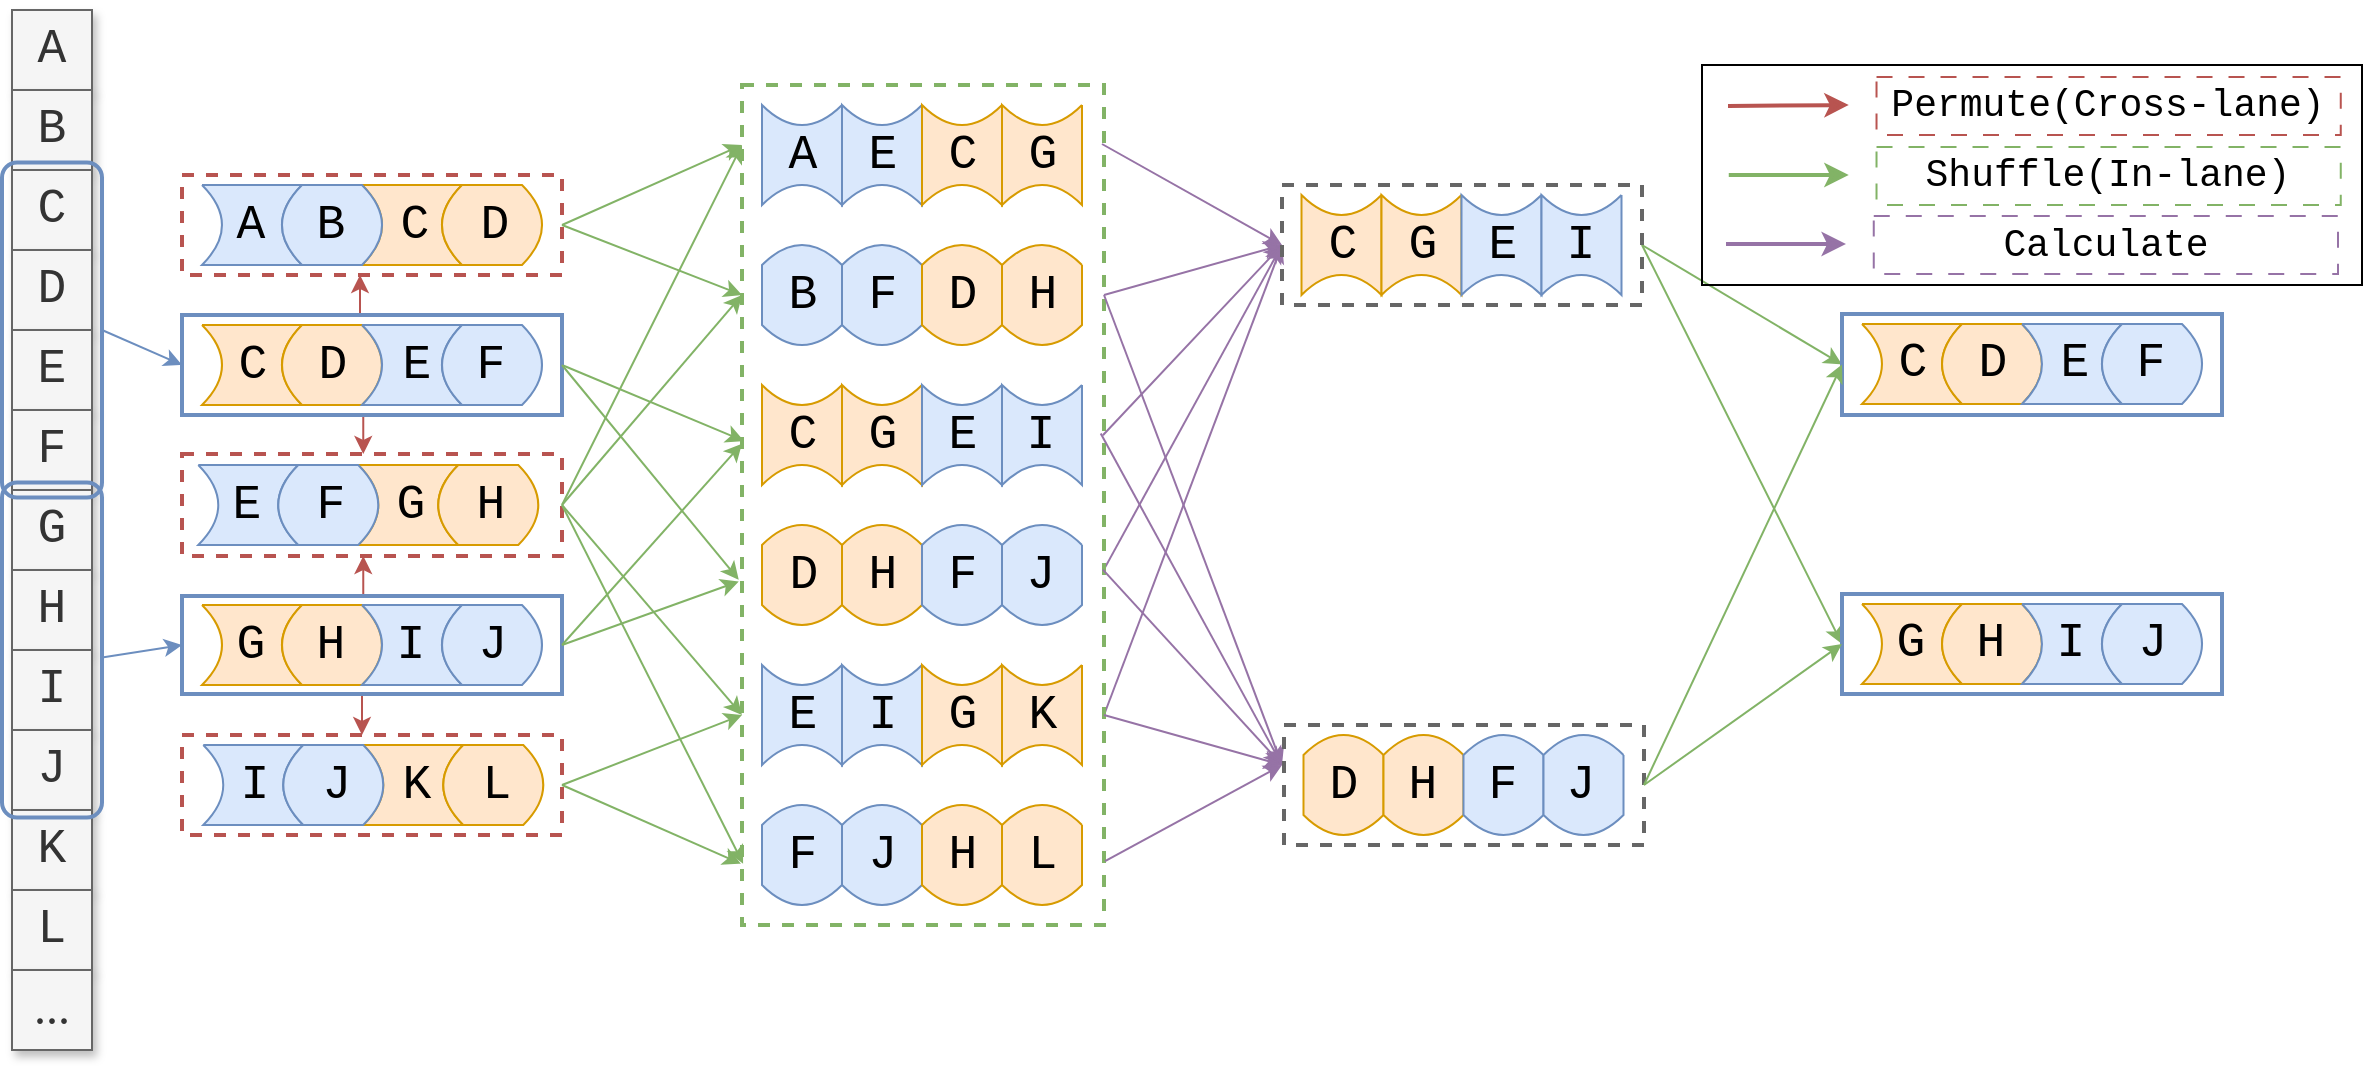 <mxfile version="21.6.3" type="github">
  <diagram name="第 1 页" id="Zm4_9ub19sLm1HkvOvjO">
    <mxGraphModel dx="-407" dy="1162" grid="1" gridSize="10" guides="1" tooltips="1" connect="1" arrows="1" fold="1" page="1" pageScale="1" pageWidth="827" pageHeight="1169" math="0" shadow="0">
      <root>
        <mxCell id="0" />
        <mxCell id="1" parent="0" />
        <mxCell id="YUqy2N8KnSU7vUjBaJCi-1" value="" style="shape=stencil(tZTbjoMgEIafhtuGw3bvG3b7HlSnldSCi/T09ouATcVqD9HEmMw/8M1PhgExXheiAkRxgdgPopRg7P4uPiexqCvIbBBPwkixKSFkamv0Hs4yt5EhVQFG2ibLfhFeuTXNx3imlXIQqVXdydzlHUxI5fbiS4DF8tdOVDn+ASyYaDKoiK5fxy6W84DJTH672Nb95H6nA3cdk7kaNxmYfI5l3ClDl5vxjcj2O6OPKn9ophLN4PQSbfqgT/BkHB4fswWUUt0BbgP9DuLvKPIGQcKe7xYR42WMLzStkQrvOE0u0GuIxOnXE6eJz9ESvsu9Znl1oMOMb7WBkdZvZVmG53Ok6uACX7pXwavhVffCPw==);whiteSpace=wrap;html=1;fillStyle=auto;shadow=0;fillColor=#ffe6cc;strokeColor=#d79b00;fontSize=24;fontFamily=Courier New;" vertex="1" parent="1">
          <mxGeometry x="2810" y="737.5" width="50" height="40" as="geometry" />
        </mxCell>
        <mxCell id="YUqy2N8KnSU7vUjBaJCi-2" value="" style="shape=stencil(tZTZbsMgEEW/hsdWLIqU14q2/0HsSY3igIvJ9vfBgJMYL00jW7IszR185uKBQYzXhagAUVwg9okoJRi7t4tPSSzqCjIbxKMwUmxKCJnaGr2Dk8xtZEhVgJG2ybIvhD/cmuZhPNNKOYjUqu5kHvIOJqRy3+JzgMXyl05UOf4eLJhoMqiIfj+PfV8tAyYL+e1iW/ez+50P3HVMlmrcbGDyOpZxp4wdbsY3Itv9GH1Q+aCZSjQXp5do03t9hLvL4fswvM+WUEr1QFi/QPg9iLwhkPgbbi6isIrxmSY1aDJF/mM0PUHPMRKrb39ZpYnVySK+0b1+eXWkyYxvtYGJ7m9lWYYJOlF1dIEv3avg1TDYvXAF);whiteSpace=wrap;html=1;fillColor=#ffe6cc;strokeColor=#d79b00;fontSize=24;fontFamily=Courier New;" vertex="1" parent="1">
          <mxGeometry x="2850" y="737.5" width="50" height="40" as="geometry" />
        </mxCell>
        <mxCell id="YUqy2N8KnSU7vUjBaJCi-3" value="" style="shape=stencil(tZTbjoMgEIafhtuGw3bvG3b7HlSnldSCi/T09ouATcVqD9HEmMw/8M1PhgExXheiAkRxgdgPopRg7P4uPiexqCvIbBBPwkixKSFkamv0Hs4yt5EhVQFG2ibLfhFeuTXNx3imlXIQqVXdydzlHUxI5fbiS4DF8tdOVDn+ASyYaDKoiK5fxy6W84DJTH672Nb95H6nA3cdk7kaNxmYfI5l3ClDl5vxjcj2O6OPKn9ophLN4PQSbfqgT/BkHB4fswWUUt0BbgP9DuLvKPIGQcKe7xYR42WMLzStkQrvOE0u0GuIxOnXE6eJz9ESvsu9Znl1oMOMb7WBkdZvZVmG53Ok6uACX7pXwavhVffCPw==);whiteSpace=wrap;html=1;fillStyle=auto;shadow=0;fillColor=#dae8fc;strokeColor=#6c8ebf;fontSize=24;fontFamily=Courier New;" vertex="1" parent="1">
          <mxGeometry x="2890" y="737.5" width="50" height="40" as="geometry" />
        </mxCell>
        <mxCell id="YUqy2N8KnSU7vUjBaJCi-4" value="" style="shape=stencil(tZTZbsMgEEW/hsdWLIqU14q2/0HsSY3igIvJ9vfBgJMYL00jW7IszR185uKBQYzXhagAUVwg9okoJRi7t4tPSSzqCjIbxKMwUmxKCJnaGr2Dk8xtZEhVgJG2ybIvhD/cmuZhPNNKOYjUqu5kHvIOJqRy3+JzgMXyl05UOf4eLJhoMqiIfj+PfV8tAyYL+e1iW/ez+50P3HVMlmrcbGDyOpZxp4wdbsY3Itv9GH1Q+aCZSjQXp5do03t9hLvL4fswvM+WUEr1QFi/QPg9iLwhkPgbbi6isIrxmSY1aDJF/mM0PUHPMRKrb39ZpYnVySK+0b1+eXWkyYxvtYGJ7m9lWYYJOlF1dIEv3avg1TDYvXAF);whiteSpace=wrap;html=1;fillColor=#dae8fc;strokeColor=#6c8ebf;fontSize=24;fontFamily=Courier New;" vertex="1" parent="1">
          <mxGeometry x="2930" y="737.5" width="50" height="40" as="geometry" />
        </mxCell>
        <mxCell id="YUqy2N8KnSU7vUjBaJCi-5" value="" style="shape=stencil(tZTbjoMgEIafhtuGw3bvG3b7HlSnldSCi/T09ouATcVqD9HEmMw/8M1PhgExXheiAkRxgdgPopRg7P4uPiexqCvIbBBPwkixKSFkamv0Hs4yt5EhVQFG2ibLfhFeuTXNx3imlXIQqVXdydzlHUxI5fbiS4DF8tdOVDn+ASyYaDKoiK5fxy6W84DJTH672Nb95H6nA3cdk7kaNxmYfI5l3ClDl5vxjcj2O6OPKn9ophLN4PQSbfqgT/BkHB4fswWUUt0BbgP9DuLvKPIGQcKe7xYR42WMLzStkQrvOE0u0GuIxOnXE6eJz9ESvsu9Znl1oMOMb7WBkdZvZVmG53Ok6uACX7pXwavhVffCPw==);whiteSpace=wrap;html=1;fillStyle=auto;shadow=0;fillColor=#ffe6cc;strokeColor=#d79b00;fontSize=24;fontFamily=Courier New;" vertex="1" parent="1">
          <mxGeometry x="2890" y="527.5" width="50" height="40" as="geometry" />
        </mxCell>
        <mxCell id="YUqy2N8KnSU7vUjBaJCi-6" value="" style="shape=stencil(tZTZbsMgEEW/hsdWLIqU14q2/0HsSY3igIvJ9vfBgJMYL00jW7IszR185uKBQYzXhagAUVwg9okoJRi7t4tPSSzqCjIbxKMwUmxKCJnaGr2Dk8xtZEhVgJG2ybIvhD/cmuZhPNNKOYjUqu5kHvIOJqRy3+JzgMXyl05UOf4eLJhoMqiIfj+PfV8tAyYL+e1iW/ez+50P3HVMlmrcbGDyOpZxp4wdbsY3Itv9GH1Q+aCZSjQXp5do03t9hLvL4fswvM+WUEr1QFi/QPg9iLwhkPgbbi6isIrxmSY1aDJF/mM0PUHPMRKrb39ZpYnVySK+0b1+eXWkyYxvtYGJ7m9lWYYJOlF1dIEv3avg1TDYvXAF);whiteSpace=wrap;html=1;fillColor=#ffe6cc;strokeColor=#d79b00;fontSize=24;fontFamily=Courier New;" vertex="1" parent="1">
          <mxGeometry x="2930" y="527.5" width="50" height="40" as="geometry" />
        </mxCell>
        <mxCell id="YUqy2N8KnSU7vUjBaJCi-7" value="" style="shape=stencil(tZTbjoMgEIafhtuGw3bvG3b7HlSnldSCi/T09ouATcVqD9HEmMw/8M1PhgExXheiAkRxgdgPopRg7P4uPiexqCvIbBBPwkixKSFkamv0Hs4yt5EhVQFG2ibLfhFeuTXNx3imlXIQqVXdydzlHUxI5fbiS4DF8tdOVDn+ASyYaDKoiK5fxy6W84DJTH672Nb95H6nA3cdk7kaNxmYfI5l3ClDl5vxjcj2O6OPKn9ophLN4PQSbfqgT/BkHB4fswWUUt0BbgP9DuLvKPIGQcKe7xYR42WMLzStkQrvOE0u0GuIxOnXE6eJz9ESvsu9Znl1oMOMb7WBkdZvZVmG53Ok6uACX7pXwavhVffCPw==);whiteSpace=wrap;html=1;fillStyle=auto;shadow=0;fillColor=#dae8fc;strokeColor=#6c8ebf;fontSize=24;fontFamily=Courier New;" vertex="1" parent="1">
          <mxGeometry x="2810" y="527.5" width="50" height="40" as="geometry" />
        </mxCell>
        <mxCell id="YUqy2N8KnSU7vUjBaJCi-8" value="" style="shape=stencil(tZTZbsMgEEW/hsdWLIqU14q2/0HsSY3igIvJ9vfBgJMYL00jW7IszR185uKBQYzXhagAUVwg9okoJRi7t4tPSSzqCjIbxKMwUmxKCJnaGr2Dk8xtZEhVgJG2ybIvhD/cmuZhPNNKOYjUqu5kHvIOJqRy3+JzgMXyl05UOf4eLJhoMqiIfj+PfV8tAyYL+e1iW/ez+50P3HVMlmrcbGDyOpZxp4wdbsY3Itv9GH1Q+aCZSjQXp5do03t9hLvL4fswvM+WUEr1QFi/QPg9iLwhkPgbbi6isIrxmSY1aDJF/mM0PUHPMRKrb39ZpYnVySK+0b1+eXWkyYxvtYGJ7m9lWYYJOlF1dIEv3avg1TDYvXAF);whiteSpace=wrap;html=1;fillColor=#dae8fc;strokeColor=#6c8ebf;fontSize=24;fontFamily=Courier New;" vertex="1" parent="1">
          <mxGeometry x="2850" y="527.5" width="50" height="40" as="geometry" />
        </mxCell>
        <mxCell id="YUqy2N8KnSU7vUjBaJCi-9" value="" style="shape=stencil(tZTbjoMgEIafhtuGw3bvG3b7HlSnldSCi/T09ouATcVqD9HEmMw/8M1PhgExXheiAkRxgdgPopRg7P4uPiexqCvIbBBPwkixKSFkamv0Hs4yt5EhVQFG2ibLfhFeuTXNx3imlXIQqVXdydzlHUxI5fbiS4DF8tdOVDn+ASyYaDKoiK5fxy6W84DJTH672Nb95H6nA3cdk7kaNxmYfI5l3ClDl5vxjcj2O6OPKn9ophLN4PQSbfqgT/BkHB4fswWUUt0BbgP9DuLvKPIGQcKe7xYR42WMLzStkQrvOE0u0GuIxOnXE6eJz9ESvsu9Znl1oMOMb7WBkdZvZVmG53Ok6uACX7pXwavhVffCPw==);whiteSpace=wrap;html=1;fillStyle=auto;shadow=0;fillColor=#ffe6cc;strokeColor=#d79b00;fontSize=24;fontFamily=Courier New;" vertex="1" parent="1">
          <mxGeometry x="2888.13" y="667.5" width="50" height="40" as="geometry" />
        </mxCell>
        <mxCell id="YUqy2N8KnSU7vUjBaJCi-10" value="" style="shape=stencil(tZTZbsMgEEW/hsdWLIqU14q2/0HsSY3igIvJ9vfBgJMYL00jW7IszR185uKBQYzXhagAUVwg9okoJRi7t4tPSSzqCjIbxKMwUmxKCJnaGr2Dk8xtZEhVgJG2ybIvhD/cmuZhPNNKOYjUqu5kHvIOJqRy3+JzgMXyl05UOf4eLJhoMqiIfj+PfV8tAyYL+e1iW/ez+50P3HVMlmrcbGDyOpZxp4wdbsY3Itv9GH1Q+aCZSjQXp5do03t9hLvL4fswvM+WUEr1QFi/QPg9iLwhkPgbbi6isIrxmSY1aDJF/mM0PUHPMRKrb39ZpYnVySK+0b1+eXWkyYxvtYGJ7m9lWYYJOlF1dIEv3avg1TDYvXAF);whiteSpace=wrap;html=1;fillColor=#ffe6cc;strokeColor=#d79b00;fontSize=24;fontFamily=Courier New;" vertex="1" parent="1">
          <mxGeometry x="2928.13" y="667.5" width="50" height="40" as="geometry" />
        </mxCell>
        <mxCell id="YUqy2N8KnSU7vUjBaJCi-11" value="" style="shape=stencil(tZTbjoMgEIafhtuGw3bvG3b7HlSnldSCi/T09ouATcVqD9HEmMw/8M1PhgExXheiAkRxgdgPopRg7P4uPiexqCvIbBBPwkixKSFkamv0Hs4yt5EhVQFG2ibLfhFeuTXNx3imlXIQqVXdydzlHUxI5fbiS4DF8tdOVDn+ASyYaDKoiK5fxy6W84DJTH672Nb95H6nA3cdk7kaNxmYfI5l3ClDl5vxjcj2O6OPKn9ophLN4PQSbfqgT/BkHB4fswWUUt0BbgP9DuLvKPIGQcKe7xYR42WMLzStkQrvOE0u0GuIxOnXE6eJz9ESvsu9Znl1oMOMb7WBkdZvZVmG53Ok6uACX7pXwavhVffCPw==);whiteSpace=wrap;html=1;fillStyle=auto;shadow=0;fillColor=#dae8fc;strokeColor=#6c8ebf;fontSize=24;fontFamily=Courier New;" vertex="1" parent="1">
          <mxGeometry x="2808.13" y="667.5" width="50" height="40" as="geometry" />
        </mxCell>
        <mxCell id="YUqy2N8KnSU7vUjBaJCi-12" value="" style="shape=stencil(tZTZbsMgEEW/hsdWLIqU14q2/0HsSY3igIvJ9vfBgJMYL00jW7IszR185uKBQYzXhagAUVwg9okoJRi7t4tPSSzqCjIbxKMwUmxKCJnaGr2Dk8xtZEhVgJG2ybIvhD/cmuZhPNNKOYjUqu5kHvIOJqRy3+JzgMXyl05UOf4eLJhoMqiIfj+PfV8tAyYL+e1iW/ez+50P3HVMlmrcbGDyOpZxp4wdbsY3Itv9GH1Q+aCZSjQXp5do03t9hLvL4fswvM+WUEr1QFi/QPg9iLwhkPgbbi6isIrxmSY1aDJF/mM0PUHPMRKrb39ZpYnVySK+0b1+eXWkyYxvtYGJ7m9lWYYJOlF1dIEv3avg1TDYvXAF);whiteSpace=wrap;html=1;fillColor=#dae8fc;strokeColor=#6c8ebf;fontSize=24;fontFamily=Courier New;" vertex="1" parent="1">
          <mxGeometry x="2848.13" y="667.5" width="50" height="40" as="geometry" />
        </mxCell>
        <mxCell id="YUqy2N8KnSU7vUjBaJCi-13" value="" style="shape=stencil(tZTbjoMgEIafhtuGw3bvG3b7HlSnldSCi/T09ouATcVqD9HEmMw/8M1PhgExXheiAkRxgdgPopRg7P4uPiexqCvIbBBPwkixKSFkamv0Hs4yt5EhVQFG2ibLfhFeuTXNx3imlXIQqVXdydzlHUxI5fbiS4DF8tdOVDn+ASyYaDKoiK5fxy6W84DJTH672Nb95H6nA3cdk7kaNxmYfI5l3ClDl5vxjcj2O6OPKn9ophLN4PQSbfqgT/BkHB4fswWUUt0BbgP9DuLvKPIGQcKe7xYR42WMLzStkQrvOE0u0GuIxOnXE6eJz9ESvsu9Znl1oMOMb7WBkdZvZVmG53Ok6uACX7pXwavhVffCPw==);whiteSpace=wrap;html=1;fillStyle=auto;shadow=0;fillColor=#ffe6cc;strokeColor=#d79b00;fontSize=24;fontFamily=Courier New;" vertex="1" parent="1">
          <mxGeometry x="2890.63" y="807.5" width="50" height="40" as="geometry" />
        </mxCell>
        <mxCell id="YUqy2N8KnSU7vUjBaJCi-14" value="" style="shape=stencil(tZTZbsMgEEW/hsdWLIqU14q2/0HsSY3igIvJ9vfBgJMYL00jW7IszR185uKBQYzXhagAUVwg9okoJRi7t4tPSSzqCjIbxKMwUmxKCJnaGr2Dk8xtZEhVgJG2ybIvhD/cmuZhPNNKOYjUqu5kHvIOJqRy3+JzgMXyl05UOf4eLJhoMqiIfj+PfV8tAyYL+e1iW/ez+50P3HVMlmrcbGDyOpZxp4wdbsY3Itv9GH1Q+aCZSjQXp5do03t9hLvL4fswvM+WUEr1QFi/QPg9iLwhkPgbbi6isIrxmSY1aDJF/mM0PUHPMRKrb39ZpYnVySK+0b1+eXWkyYxvtYGJ7m9lWYYJOlF1dIEv3avg1TDYvXAF);whiteSpace=wrap;html=1;fillColor=#ffe6cc;strokeColor=#d79b00;fontSize=24;fontFamily=Courier New;" vertex="1" parent="1">
          <mxGeometry x="2930.63" y="807.5" width="50" height="40" as="geometry" />
        </mxCell>
        <mxCell id="YUqy2N8KnSU7vUjBaJCi-15" value="" style="shape=stencil(tZTbjoMgEIafhtuGw3bvG3b7HlSnldSCi/T09ouATcVqD9HEmMw/8M1PhgExXheiAkRxgdgPopRg7P4uPiexqCvIbBBPwkixKSFkamv0Hs4yt5EhVQFG2ibLfhFeuTXNx3imlXIQqVXdydzlHUxI5fbiS4DF8tdOVDn+ASyYaDKoiK5fxy6W84DJTH672Nb95H6nA3cdk7kaNxmYfI5l3ClDl5vxjcj2O6OPKn9ophLN4PQSbfqgT/BkHB4fswWUUt0BbgP9DuLvKPIGQcKe7xYR42WMLzStkQrvOE0u0GuIxOnXE6eJz9ESvsu9Znl1oMOMb7WBkdZvZVmG53Ok6uACX7pXwavhVffCPw==);whiteSpace=wrap;html=1;fillStyle=auto;shadow=0;fillColor=#dae8fc;strokeColor=#6c8ebf;fontSize=24;fontFamily=Courier New;" vertex="1" parent="1">
          <mxGeometry x="2810.63" y="807.5" width="50" height="40" as="geometry" />
        </mxCell>
        <mxCell id="YUqy2N8KnSU7vUjBaJCi-16" value="" style="shape=stencil(tZTZbsMgEEW/hsdWLIqU14q2/0HsSY3igIvJ9vfBgJMYL00jW7IszR185uKBQYzXhagAUVwg9okoJRi7t4tPSSzqCjIbxKMwUmxKCJnaGr2Dk8xtZEhVgJG2ybIvhD/cmuZhPNNKOYjUqu5kHvIOJqRy3+JzgMXyl05UOf4eLJhoMqiIfj+PfV8tAyYL+e1iW/ez+50P3HVMlmrcbGDyOpZxp4wdbsY3Itv9GH1Q+aCZSjQXp5do03t9hLvL4fswvM+WUEr1QFi/QPg9iLwhkPgbbi6isIrxmSY1aDJF/mM0PUHPMRKrb39ZpYnVySK+0b1+eXWkyYxvtYGJ7m9lWYYJOlF1dIEv3avg1TDYvXAF);whiteSpace=wrap;html=1;fillColor=#dae8fc;strokeColor=#6c8ebf;fontSize=24;fontFamily=Courier New;" vertex="1" parent="1">
          <mxGeometry x="2850.63" y="807.5" width="50" height="40" as="geometry" />
        </mxCell>
        <mxCell id="YUqy2N8KnSU7vUjBaJCi-17" value="" style="shape=stencil(tZTZbsMgEEW/hsdWLIqU14q2/0HsSY3igIvJ9vfBgJMYL00jW7IszR185uKBQYzXhagAUVwg9okoJRi7t4tPSSzqCjIbxKMwUmxKCJnaGr2Dk8xtZEhVgJG2ybIvhD/cmuZhPNNKOYjUqu5kHvIOJqRy3+JzgMXyl05UOf4eLJhoMqiIfj+PfV8tAyYL+e1iW/ez+50P3HVMlmrcbGDyOpZxp4wdbsY3Itv9GH1Q+aCZSjQXp5do03t9hLvL4fswvM+WUEr1QFi/QPg9iLwhkPgbbi6isIrxmSY1aDJF/mM0PUHPMRKrb39ZpYnVySK+0b1+eXWkyYxvtYGJ7m9lWYYJOlF1dIEv3avg1TDYvXAF);whiteSpace=wrap;html=1;rotation=90;fillColor=#dae8fc;strokeColor=#6c8ebf;fontSize=24;fontFamily=Courier New;" vertex="1" parent="1">
          <mxGeometry x="3085" y="562.5" width="50" height="40" as="geometry" />
        </mxCell>
        <mxCell id="YUqy2N8KnSU7vUjBaJCi-18" value="" style="shape=stencil(tZTZbsMgEEW/hsdWLIqU14q2/0HsSY3igIvJ9vfBgJMYL00jW7IszR185uKBQYzXhagAUVwg9okoJRi7t4tPSSzqCjIbxKMwUmxKCJnaGr2Dk8xtZEhVgJG2ybIvhD/cmuZhPNNKOYjUqu5kHvIOJqRy3+JzgMXyl05UOf4eLJhoMqiIfj+PfV8tAyYL+e1iW/ez+50P3HVMlmrcbGDyOpZxp4wdbsY3Itv9GH1Q+aCZSjQXp5do03t9hLvL4fswvM+WUEr1QFi/QPg9iLwhkPgbbi6isIrxmSY1aDJF/mM0PUHPMRKrb39ZpYnVySK+0b1+eXWkyYxvtYGJ7m9lWYYJOlF1dIEv3avg1TDYvXAF);whiteSpace=wrap;html=1;rotation=90;fillColor=#dae8fc;strokeColor=#6c8ebf;fontSize=24;fontFamily=Courier New;" vertex="1" parent="1">
          <mxGeometry x="3125" y="562.5" width="50" height="40" as="geometry" />
        </mxCell>
        <mxCell id="YUqy2N8KnSU7vUjBaJCi-19" value="" style="shape=stencil(tZTZbsMgEEW/hsdWLIqU14q2/0HsSY3igIvJ9vfBgJMYL00jW7IszR185uKBQYzXhagAUVwg9okoJRi7t4tPSSzqCjIbxKMwUmxKCJnaGr2Dk8xtZEhVgJG2ybIvhD/cmuZhPNNKOYjUqu5kHvIOJqRy3+JzgMXyl05UOf4eLJhoMqiIfj+PfV8tAyYL+e1iW/ez+50P3HVMlmrcbGDyOpZxp4wdbsY3Itv9GH1Q+aCZSjQXp5do03t9hLvL4fswvM+WUEr1QFi/QPg9iLwhkPgbbi6isIrxmSY1aDJF/mM0PUHPMRKrb39ZpYnVySK+0b1+eXWkyYxvtYGJ7m9lWYYJOlF1dIEv3avg1TDYvXAF);whiteSpace=wrap;html=1;rotation=90;fillColor=#ffe6cc;strokeColor=#d79b00;fontSize=24;fontFamily=Courier New;" vertex="1" parent="1">
          <mxGeometry x="3165" y="562.5" width="50" height="40" as="geometry" />
        </mxCell>
        <mxCell id="YUqy2N8KnSU7vUjBaJCi-20" value="" style="shape=stencil(tZTZbsMgEEW/hsdWLIqU14q2/0HsSY3igIvJ9vfBgJMYL00jW7IszR185uKBQYzXhagAUVwg9okoJRi7t4tPSSzqCjIbxKMwUmxKCJnaGr2Dk8xtZEhVgJG2ybIvhD/cmuZhPNNKOYjUqu5kHvIOJqRy3+JzgMXyl05UOf4eLJhoMqiIfj+PfV8tAyYL+e1iW/ez+50P3HVMlmrcbGDyOpZxp4wdbsY3Itv9GH1Q+aCZSjQXp5do03t9hLvL4fswvM+WUEr1QFi/QPg9iLwhkPgbbi6isIrxmSY1aDJF/mM0PUHPMRKrb39ZpYnVySK+0b1+eXWkyYxvtYGJ7m9lWYYJOlF1dIEv3avg1TDYvXAF);whiteSpace=wrap;html=1;rotation=90;fillColor=#ffe6cc;strokeColor=#d79b00;fontSize=24;fontFamily=Courier New;" vertex="1" parent="1">
          <mxGeometry x="3205" y="562.5" width="50" height="40" as="geometry" />
        </mxCell>
        <mxCell id="YUqy2N8KnSU7vUjBaJCi-21" value="" style="shape=stencil(tZTbjoMgEIafhtuGw3bvG3b7HlSnldSCi/T09ouATcVqD9HEmMw/8M1PhgExXheiAkRxgdgPopRg7P4uPiexqCvIbBBPwkixKSFkamv0Hs4yt5EhVQFG2ibLfhFeuTXNx3imlXIQqVXdydzlHUxI5fbiS4DF8tdOVDn+ASyYaDKoiK5fxy6W84DJTH672Nb95H6nA3cdk7kaNxmYfI5l3ClDl5vxjcj2O6OPKn9ophLN4PQSbfqgT/BkHB4fswWUUt0BbgP9DuLvKPIGQcKe7xYR42WMLzStkQrvOE0u0GuIxOnXE6eJz9ESvsu9Znl1oMOMb7WBkdZvZVmG53Ok6uACX7pXwavhVffCPw==);whiteSpace=wrap;html=1;fillStyle=auto;shadow=0;rotation=90;fillColor=#ffe6cc;strokeColor=#d79b00;fontSize=24;fontFamily=Courier New;" vertex="1" parent="1">
          <mxGeometry x="3085" y="632.5" width="50" height="40" as="geometry" />
        </mxCell>
        <mxCell id="YUqy2N8KnSU7vUjBaJCi-22" value="" style="shape=stencil(tZTbjoMgEIafhtuGw3bvG3b7HlSnldSCi/T09ouATcVqD9HEmMw/8M1PhgExXheiAkRxgdgPopRg7P4uPiexqCvIbBBPwkixKSFkamv0Hs4yt5EhVQFG2ibLfhFeuTXNx3imlXIQqVXdydzlHUxI5fbiS4DF8tdOVDn+ASyYaDKoiK5fxy6W84DJTH672Nb95H6nA3cdk7kaNxmYfI5l3ClDl5vxjcj2O6OPKn9ophLN4PQSbfqgT/BkHB4fswWUUt0BbgP9DuLvKPIGQcKe7xYR42WMLzStkQrvOE0u0GuIxOnXE6eJz9ESvsu9Znl1oMOMb7WBkdZvZVmG53Ok6uACX7pXwavhVffCPw==);whiteSpace=wrap;html=1;fillStyle=auto;shadow=0;rotation=90;fillColor=#ffe6cc;strokeColor=#d79b00;fontSize=24;fontFamily=Courier New;" vertex="1" parent="1">
          <mxGeometry x="3125" y="632.5" width="50" height="40" as="geometry" />
        </mxCell>
        <mxCell id="YUqy2N8KnSU7vUjBaJCi-23" value="" style="shape=stencil(tZTbjoMgEIafhtuGw3bvG3b7HlSnldSCi/T09ouATcVqD9HEmMw/8M1PhgExXheiAkRxgdgPopRg7P4uPiexqCvIbBBPwkixKSFkamv0Hs4yt5EhVQFG2ibLfhFeuTXNx3imlXIQqVXdydzlHUxI5fbiS4DF8tdOVDn+ASyYaDKoiK5fxy6W84DJTH672Nb95H6nA3cdk7kaNxmYfI5l3ClDl5vxjcj2O6OPKn9ophLN4PQSbfqgT/BkHB4fswWUUt0BbgP9DuLvKPIGQcKe7xYR42WMLzStkQrvOE0u0GuIxOnXE6eJz9ESvsu9Znl1oMOMb7WBkdZvZVmG53Ok6uACX7pXwavhVffCPw==);whiteSpace=wrap;html=1;fillStyle=auto;shadow=0;rotation=90;fillColor=#dae8fc;strokeColor=#6c8ebf;fontSize=24;fontFamily=Courier New;" vertex="1" parent="1">
          <mxGeometry x="3165" y="632.5" width="50" height="40" as="geometry" />
        </mxCell>
        <mxCell id="YUqy2N8KnSU7vUjBaJCi-24" value="" style="shape=stencil(tZTbjoMgEIafhtuGw3bvG3b7HlSnldSCi/T09ouATcVqD9HEmMw/8M1PhgExXheiAkRxgdgPopRg7P4uPiexqCvIbBBPwkixKSFkamv0Hs4yt5EhVQFG2ibLfhFeuTXNx3imlXIQqVXdydzlHUxI5fbiS4DF8tdOVDn+ASyYaDKoiK5fxy6W84DJTH672Nb95H6nA3cdk7kaNxmYfI5l3ClDl5vxjcj2O6OPKn9ophLN4PQSbfqgT/BkHB4fswWUUt0BbgP9DuLvKPIGQcKe7xYR42WMLzStkQrvOE0u0GuIxOnXE6eJz9ESvsu9Znl1oMOMb7WBkdZvZVmG53Ok6uACX7pXwavhVffCPw==);whiteSpace=wrap;html=1;fillStyle=auto;shadow=0;rotation=90;fillColor=#dae8fc;strokeColor=#6c8ebf;fontSize=24;fontFamily=Courier New;" vertex="1" parent="1">
          <mxGeometry x="3205" y="632.5" width="50" height="40" as="geometry" />
        </mxCell>
        <mxCell id="YUqy2N8KnSU7vUjBaJCi-25" value="" style="shape=stencil(tZTZbsMgEEW/hsdWLIqU14q2/0HsSY3igIvJ9vfBgJMYL00jW7IszR185uKBQYzXhagAUVwg9okoJRi7t4tPSSzqCjIbxKMwUmxKCJnaGr2Dk8xtZEhVgJG2ybIvhD/cmuZhPNNKOYjUqu5kHvIOJqRy3+JzgMXyl05UOf4eLJhoMqiIfj+PfV8tAyYL+e1iW/ez+50P3HVMlmrcbGDyOpZxp4wdbsY3Itv9GH1Q+aCZSjQXp5do03t9hLvL4fswvM+WUEr1QFi/QPg9iLwhkPgbbi6isIrxmSY1aDJF/mM0PUHPMRKrb39ZpYnVySK+0b1+eXWkyYxvtYGJ7m9lWYYJOlF1dIEv3avg1TDYvXAF);whiteSpace=wrap;html=1;rotation=90;fillColor=#ffe6cc;strokeColor=#d79b00;fontSize=24;fontFamily=Courier New;" vertex="1" parent="1">
          <mxGeometry x="3085" y="702.5" width="50" height="40" as="geometry" />
        </mxCell>
        <mxCell id="YUqy2N8KnSU7vUjBaJCi-26" value="" style="shape=stencil(tZTZbsMgEEW/hsdWLIqU14q2/0HsSY3igIvJ9vfBgJMYL00jW7IszR185uKBQYzXhagAUVwg9okoJRi7t4tPSSzqCjIbxKMwUmxKCJnaGr2Dk8xtZEhVgJG2ybIvhD/cmuZhPNNKOYjUqu5kHvIOJqRy3+JzgMXyl05UOf4eLJhoMqiIfj+PfV8tAyYL+e1iW/ez+50P3HVMlmrcbGDyOpZxp4wdbsY3Itv9GH1Q+aCZSjQXp5do03t9hLvL4fswvM+WUEr1QFi/QPg9iLwhkPgbbi6isIrxmSY1aDJF/mM0PUHPMRKrb39ZpYnVySK+0b1+eXWkyYxvtYGJ7m9lWYYJOlF1dIEv3avg1TDYvXAF);whiteSpace=wrap;html=1;rotation=90;fillColor=#ffe6cc;strokeColor=#d79b00;fontSize=24;fontFamily=Courier New;" vertex="1" parent="1">
          <mxGeometry x="3125" y="702.5" width="50" height="40" as="geometry" />
        </mxCell>
        <mxCell id="YUqy2N8KnSU7vUjBaJCi-27" value="" style="shape=stencil(tZTZbsMgEEW/hsdWLIqU14q2/0HsSY3igIvJ9vfBgJMYL00jW7IszR185uKBQYzXhagAUVwg9okoJRi7t4tPSSzqCjIbxKMwUmxKCJnaGr2Dk8xtZEhVgJG2ybIvhD/cmuZhPNNKOYjUqu5kHvIOJqRy3+JzgMXyl05UOf4eLJhoMqiIfj+PfV8tAyYL+e1iW/ez+50P3HVMlmrcbGDyOpZxp4wdbsY3Itv9GH1Q+aCZSjQXp5do03t9hLvL4fswvM+WUEr1QFi/QPg9iLwhkPgbbi6isIrxmSY1aDJF/mM0PUHPMRKrb39ZpYnVySK+0b1+eXWkyYxvtYGJ7m9lWYYJOlF1dIEv3avg1TDYvXAF);whiteSpace=wrap;html=1;rotation=90;fillColor=#dae8fc;strokeColor=#6c8ebf;fontSize=24;fontFamily=Courier New;" vertex="1" parent="1">
          <mxGeometry x="3165" y="702.5" width="50" height="40" as="geometry" />
        </mxCell>
        <mxCell id="YUqy2N8KnSU7vUjBaJCi-28" value="" style="shape=stencil(tZTZbsMgEEW/hsdWLIqU14q2/0HsSY3igIvJ9vfBgJMYL00jW7IszR185uKBQYzXhagAUVwg9okoJRi7t4tPSSzqCjIbxKMwUmxKCJnaGr2Dk8xtZEhVgJG2ybIvhD/cmuZhPNNKOYjUqu5kHvIOJqRy3+JzgMXyl05UOf4eLJhoMqiIfj+PfV8tAyYL+e1iW/ez+50P3HVMlmrcbGDyOpZxp4wdbsY3Itv9GH1Q+aCZSjQXp5do03t9hLvL4fswvM+WUEr1QFi/QPg9iLwhkPgbbi6isIrxmSY1aDJF/mM0PUHPMRKrb39ZpYnVySK+0b1+eXWkyYxvtYGJ7m9lWYYJOlF1dIEv3avg1TDYvXAF);whiteSpace=wrap;html=1;rotation=90;fillColor=#dae8fc;strokeColor=#6c8ebf;fontSize=24;fontFamily=Courier New;" vertex="1" parent="1">
          <mxGeometry x="3205" y="702.5" width="50" height="40" as="geometry" />
        </mxCell>
        <mxCell id="YUqy2N8KnSU7vUjBaJCi-29" value="" style="shape=stencil(tZTbjoMgEIafhtuGw3bvG3b7HlSnldSCi/T09ouATcVqD9HEmMw/8M1PhgExXheiAkRxgdgPopRg7P4uPiexqCvIbBBPwkixKSFkamv0Hs4yt5EhVQFG2ibLfhFeuTXNx3imlXIQqVXdydzlHUxI5fbiS4DF8tdOVDn+ASyYaDKoiK5fxy6W84DJTH672Nb95H6nA3cdk7kaNxmYfI5l3ClDl5vxjcj2O6OPKn9ophLN4PQSbfqgT/BkHB4fswWUUt0BbgP9DuLvKPIGQcKe7xYR42WMLzStkQrvOE0u0GuIxOnXE6eJz9ESvsu9Znl1oMOMb7WBkdZvZVmG53Ok6uACX7pXwavhVffCPw==);whiteSpace=wrap;html=1;fillStyle=auto;shadow=0;rotation=90;fillColor=#dae8fc;strokeColor=#6c8ebf;fontSize=24;fontFamily=Courier New;" vertex="1" parent="1">
          <mxGeometry x="3085" y="772.5" width="50" height="40" as="geometry" />
        </mxCell>
        <mxCell id="YUqy2N8KnSU7vUjBaJCi-30" value="" style="shape=stencil(tZTbjoMgEIafhtuGw3bvG3b7HlSnldSCi/T09ouATcVqD9HEmMw/8M1PhgExXheiAkRxgdgPopRg7P4uPiexqCvIbBBPwkixKSFkamv0Hs4yt5EhVQFG2ibLfhFeuTXNx3imlXIQqVXdydzlHUxI5fbiS4DF8tdOVDn+ASyYaDKoiK5fxy6W84DJTH672Nb95H6nA3cdk7kaNxmYfI5l3ClDl5vxjcj2O6OPKn9ophLN4PQSbfqgT/BkHB4fswWUUt0BbgP9DuLvKPIGQcKe7xYR42WMLzStkQrvOE0u0GuIxOnXE6eJz9ESvsu9Znl1oMOMb7WBkdZvZVmG53Ok6uACX7pXwavhVffCPw==);whiteSpace=wrap;html=1;fillStyle=auto;shadow=0;rotation=90;fillColor=#dae8fc;strokeColor=#6c8ebf;fontSize=24;fontFamily=Courier New;" vertex="1" parent="1">
          <mxGeometry x="3125" y="772.5" width="50" height="40" as="geometry" />
        </mxCell>
        <mxCell id="YUqy2N8KnSU7vUjBaJCi-31" value="" style="shape=stencil(tZTbjoMgEIafhtuGw3bvG3b7HlSnldSCi/T09ouATcVqD9HEmMw/8M1PhgExXheiAkRxgdgPopRg7P4uPiexqCvIbBBPwkixKSFkamv0Hs4yt5EhVQFG2ibLfhFeuTXNx3imlXIQqVXdydzlHUxI5fbiS4DF8tdOVDn+ASyYaDKoiK5fxy6W84DJTH672Nb95H6nA3cdk7kaNxmYfI5l3ClDl5vxjcj2O6OPKn9ophLN4PQSbfqgT/BkHB4fswWUUt0BbgP9DuLvKPIGQcKe7xYR42WMLzStkQrvOE0u0GuIxOnXE6eJz9ESvsu9Znl1oMOMb7WBkdZvZVmG53Ok6uACX7pXwavhVffCPw==);whiteSpace=wrap;html=1;fillStyle=auto;shadow=0;rotation=90;fillColor=#ffe6cc;strokeColor=#d79b00;fontSize=24;fontFamily=Courier New;" vertex="1" parent="1">
          <mxGeometry x="3165" y="772.5" width="50" height="40" as="geometry" />
        </mxCell>
        <mxCell id="YUqy2N8KnSU7vUjBaJCi-32" value="" style="shape=stencil(tZTbjoMgEIafhtuGw3bvG3b7HlSnldSCi/T09ouATcVqD9HEmMw/8M1PhgExXheiAkRxgdgPopRg7P4uPiexqCvIbBBPwkixKSFkamv0Hs4yt5EhVQFG2ibLfhFeuTXNx3imlXIQqVXdydzlHUxI5fbiS4DF8tdOVDn+ASyYaDKoiK5fxy6W84DJTH672Nb95H6nA3cdk7kaNxmYfI5l3ClDl5vxjcj2O6OPKn9ophLN4PQSbfqgT/BkHB4fswWUUt0BbgP9DuLvKPIGQcKe7xYR42WMLzStkQrvOE0u0GuIxOnXE6eJz9ESvsu9Znl1oMOMb7WBkdZvZVmG53Ok6uACX7pXwavhVffCPw==);whiteSpace=wrap;html=1;fillStyle=auto;shadow=0;rotation=90;fillColor=#ffe6cc;strokeColor=#d79b00;fontSize=24;fontFamily=Courier New;" vertex="1" parent="1">
          <mxGeometry x="3205" y="772.5" width="50" height="40" as="geometry" />
        </mxCell>
        <mxCell id="YUqy2N8KnSU7vUjBaJCi-33" value="" style="shape=stencil(tZTbjoMgEIafhtuGw3bvG3b7HlSnldSCi/T09ouATcVqD9HEmMw/8M1PhgExXheiAkRxgdgPopRg7P4uPiexqCvIbBBPwkixKSFkamv0Hs4yt5EhVQFG2ibLfhFeuTXNx3imlXIQqVXdydzlHUxI5fbiS4DF8tdOVDn+ASyYaDKoiK5fxy6W84DJTH672Nb95H6nA3cdk7kaNxmYfI5l3ClDl5vxjcj2O6OPKn9ophLN4PQSbfqgT/BkHB4fswWUUt0BbgP9DuLvKPIGQcKe7xYR42WMLzStkQrvOE0u0GuIxOnXE6eJz9ESvsu9Znl1oMOMb7WBkdZvZVmG53Ok6uACX7pXwavhVffCPw==);whiteSpace=wrap;html=1;fillStyle=auto;shadow=0;rotation=90;fillColor=#dae8fc;strokeColor=#6c8ebf;fontSize=24;fontFamily=Courier New;" vertex="1" parent="1">
          <mxGeometry x="3085" y="492.5" width="50" height="40" as="geometry" />
        </mxCell>
        <mxCell id="YUqy2N8KnSU7vUjBaJCi-34" value="" style="shape=stencil(tZTbjoMgEIafhtuGw3bvG3b7HlSnldSCi/T09ouATcVqD9HEmMw/8M1PhgExXheiAkRxgdgPopRg7P4uPiexqCvIbBBPwkixKSFkamv0Hs4yt5EhVQFG2ibLfhFeuTXNx3imlXIQqVXdydzlHUxI5fbiS4DF8tdOVDn+ASyYaDKoiK5fxy6W84DJTH672Nb95H6nA3cdk7kaNxmYfI5l3ClDl5vxjcj2O6OPKn9ophLN4PQSbfqgT/BkHB4fswWUUt0BbgP9DuLvKPIGQcKe7xYR42WMLzStkQrvOE0u0GuIxOnXE6eJz9ESvsu9Znl1oMOMb7WBkdZvZVmG53Ok6uACX7pXwavhVffCPw==);whiteSpace=wrap;html=1;fillStyle=auto;shadow=0;rotation=90;fillColor=#dae8fc;strokeColor=#6c8ebf;fontSize=24;fontFamily=Courier New;" vertex="1" parent="1">
          <mxGeometry x="3125" y="492.5" width="50" height="40" as="geometry" />
        </mxCell>
        <mxCell id="YUqy2N8KnSU7vUjBaJCi-35" value="" style="shape=stencil(tZTbjoMgEIafhtuGw3bvG3b7HlSnldSCi/T09ouATcVqD9HEmMw/8M1PhgExXheiAkRxgdgPopRg7P4uPiexqCvIbBBPwkixKSFkamv0Hs4yt5EhVQFG2ibLfhFeuTXNx3imlXIQqVXdydzlHUxI5fbiS4DF8tdOVDn+ASyYaDKoiK5fxy6W84DJTH672Nb95H6nA3cdk7kaNxmYfI5l3ClDl5vxjcj2O6OPKn9ophLN4PQSbfqgT/BkHB4fswWUUt0BbgP9DuLvKPIGQcKe7xYR42WMLzStkQrvOE0u0GuIxOnXE6eJz9ESvsu9Znl1oMOMb7WBkdZvZVmG53Ok6uACX7pXwavhVffCPw==);whiteSpace=wrap;html=1;fillStyle=auto;shadow=0;rotation=90;fillColor=#ffe6cc;strokeColor=#d79b00;fontSize=24;fontFamily=Courier New;" vertex="1" parent="1">
          <mxGeometry x="3165" y="492.5" width="50" height="40" as="geometry" />
        </mxCell>
        <mxCell id="YUqy2N8KnSU7vUjBaJCi-36" value="" style="shape=stencil(tZTbjoMgEIafhtuGw3bvG3b7HlSnldSCi/T09ouATcVqD9HEmMw/8M1PhgExXheiAkRxgdgPopRg7P4uPiexqCvIbBBPwkixKSFkamv0Hs4yt5EhVQFG2ibLfhFeuTXNx3imlXIQqVXdydzlHUxI5fbiS4DF8tdOVDn+ASyYaDKoiK5fxy6W84DJTH672Nb95H6nA3cdk7kaNxmYfI5l3ClDl5vxjcj2O6OPKn9ophLN4PQSbfqgT/BkHB4fswWUUt0BbgP9DuLvKPIGQcKe7xYR42WMLzStkQrvOE0u0GuIxOnXE6eJz9ESvsu9Znl1oMOMb7WBkdZvZVmG53Ok6uACX7pXwavhVffCPw==);whiteSpace=wrap;html=1;fillStyle=auto;shadow=0;rotation=90;fillColor=#ffe6cc;strokeColor=#d79b00;fontSize=24;fontFamily=Courier New;" vertex="1" parent="1">
          <mxGeometry x="3205" y="492.5" width="50" height="40" as="geometry" />
        </mxCell>
        <mxCell id="YUqy2N8KnSU7vUjBaJCi-37" value="" style="shape=stencil(tZTZbsMgEEW/hsdWLIqU14q2/0HsSY3igIvJ9vfBgJMYL00jW7IszR185uKBQYzXhagAUVwg9okoJRi7t4tPSSzqCjIbxKMwUmxKCJnaGr2Dk8xtZEhVgJG2ybIvhD/cmuZhPNNKOYjUqu5kHvIOJqRy3+JzgMXyl05UOf4eLJhoMqiIfj+PfV8tAyYL+e1iW/ez+50P3HVMlmrcbGDyOpZxp4wdbsY3Itv9GH1Q+aCZSjQXp5do03t9hLvL4fswvM+WUEr1QFi/QPg9iLwhkPgbbi6isIrxmSY1aDJF/mM0PUHPMRKrb39ZpYnVySK+0b1+eXWkyYxvtYGJ7m9lWYYJOlF1dIEv3avg1TDYvXAF);whiteSpace=wrap;html=1;rotation=90;fillColor=#dae8fc;strokeColor=#6c8ebf;fontSize=24;fontFamily=Courier New;" vertex="1" parent="1">
          <mxGeometry x="3085" y="842.5" width="50" height="40" as="geometry" />
        </mxCell>
        <mxCell id="YUqy2N8KnSU7vUjBaJCi-38" value="" style="shape=stencil(tZTZbsMgEEW/hsdWLIqU14q2/0HsSY3igIvJ9vfBgJMYL00jW7IszR185uKBQYzXhagAUVwg9okoJRi7t4tPSSzqCjIbxKMwUmxKCJnaGr2Dk8xtZEhVgJG2ybIvhD/cmuZhPNNKOYjUqu5kHvIOJqRy3+JzgMXyl05UOf4eLJhoMqiIfj+PfV8tAyYL+e1iW/ez+50P3HVMlmrcbGDyOpZxp4wdbsY3Itv9GH1Q+aCZSjQXp5do03t9hLvL4fswvM+WUEr1QFi/QPg9iLwhkPgbbi6isIrxmSY1aDJF/mM0PUHPMRKrb39ZpYnVySK+0b1+eXWkyYxvtYGJ7m9lWYYJOlF1dIEv3avg1TDYvXAF);whiteSpace=wrap;html=1;rotation=90;fillColor=#dae8fc;strokeColor=#6c8ebf;fontSize=24;fontFamily=Courier New;" vertex="1" parent="1">
          <mxGeometry x="3125" y="842.5" width="50" height="40" as="geometry" />
        </mxCell>
        <mxCell id="YUqy2N8KnSU7vUjBaJCi-39" value="" style="shape=stencil(tZTZbsMgEEW/hsdWLIqU14q2/0HsSY3igIvJ9vfBgJMYL00jW7IszR185uKBQYzXhagAUVwg9okoJRi7t4tPSSzqCjIbxKMwUmxKCJnaGr2Dk8xtZEhVgJG2ybIvhD/cmuZhPNNKOYjUqu5kHvIOJqRy3+JzgMXyl05UOf4eLJhoMqiIfj+PfV8tAyYL+e1iW/ez+50P3HVMlmrcbGDyOpZxp4wdbsY3Itv9GH1Q+aCZSjQXp5do03t9hLvL4fswvM+WUEr1QFi/QPg9iLwhkPgbbi6isIrxmSY1aDJF/mM0PUHPMRKrb39ZpYnVySK+0b1+eXWkyYxvtYGJ7m9lWYYJOlF1dIEv3avg1TDYvXAF);whiteSpace=wrap;html=1;rotation=90;fillColor=#ffe6cc;strokeColor=#d79b00;fontSize=24;fontFamily=Courier New;" vertex="1" parent="1">
          <mxGeometry x="3165" y="842.5" width="50" height="40" as="geometry" />
        </mxCell>
        <mxCell id="YUqy2N8KnSU7vUjBaJCi-40" value="" style="shape=stencil(tZTZbsMgEEW/hsdWLIqU14q2/0HsSY3igIvJ9vfBgJMYL00jW7IszR185uKBQYzXhagAUVwg9okoJRi7t4tPSSzqCjIbxKMwUmxKCJnaGr2Dk8xtZEhVgJG2ybIvhD/cmuZhPNNKOYjUqu5kHvIOJqRy3+JzgMXyl05UOf4eLJhoMqiIfj+PfV8tAyYL+e1iW/ez+50P3HVMlmrcbGDyOpZxp4wdbsY3Itv9GH1Q+aCZSjQXp5do03t9hLvL4fswvM+WUEr1QFi/QPg9iLwhkPgbbi6isIrxmSY1aDJF/mM0PUHPMRKrb39ZpYnVySK+0b1+eXWkyYxvtYGJ7m9lWYYJOlF1dIEv3avg1TDYvXAF);whiteSpace=wrap;html=1;rotation=90;fillColor=#ffe6cc;strokeColor=#d79b00;fontSize=24;fontFamily=Courier New;" vertex="1" parent="1">
          <mxGeometry x="3205" y="842.5" width="50" height="40" as="geometry" />
        </mxCell>
        <mxCell id="YUqy2N8KnSU7vUjBaJCi-41" value="" style="rounded=0;whiteSpace=wrap;html=1;fillColor=none;dashed=1;strokeColor=#b85450;strokeWidth=2;" vertex="1" parent="1">
          <mxGeometry x="2800" y="662" width="190" height="51" as="geometry" />
        </mxCell>
        <mxCell id="YUqy2N8KnSU7vUjBaJCi-42" value="" style="rounded=0;whiteSpace=wrap;html=1;fillColor=none;dashed=1;strokeColor=#b85450;strokeWidth=2;" vertex="1" parent="1">
          <mxGeometry x="2800" y="802.5" width="190" height="50" as="geometry" />
        </mxCell>
        <mxCell id="YUqy2N8KnSU7vUjBaJCi-43" value="" style="endArrow=classic;html=1;rounded=0;fillColor=#f8cecc;strokeColor=#b85450;" edge="1" parent="1">
          <mxGeometry width="50" height="50" relative="1" as="geometry">
            <mxPoint x="2890.63" y="642" as="sourcePoint" />
            <mxPoint x="2890.63" y="662" as="targetPoint" />
          </mxGeometry>
        </mxCell>
        <mxCell id="YUqy2N8KnSU7vUjBaJCi-44" value="" style="endArrow=classic;html=1;rounded=0;fillColor=#f8cecc;strokeColor=#b85450;" edge="1" parent="1">
          <mxGeometry width="50" height="50" relative="1" as="geometry">
            <mxPoint x="2890" y="782.5" as="sourcePoint" />
            <mxPoint x="2890" y="802.5" as="targetPoint" />
          </mxGeometry>
        </mxCell>
        <mxCell id="YUqy2N8KnSU7vUjBaJCi-45" value="" style="endArrow=classic;html=1;rounded=0;fillColor=#f8cecc;strokeColor=#b85450;" edge="1" parent="1">
          <mxGeometry width="50" height="50" relative="1" as="geometry">
            <mxPoint x="2890.63" y="733" as="sourcePoint" />
            <mxPoint x="2890.63" y="713" as="targetPoint" />
          </mxGeometry>
        </mxCell>
        <mxCell id="YUqy2N8KnSU7vUjBaJCi-46" value="" style="endArrow=classic;html=1;rounded=0;fillColor=#d5e8d4;strokeColor=#82b366;" edge="1" parent="1">
          <mxGeometry width="50" height="50" relative="1" as="geometry">
            <mxPoint x="2990" y="547.5" as="sourcePoint" />
            <mxPoint x="3080" y="507.5" as="targetPoint" />
          </mxGeometry>
        </mxCell>
        <mxCell id="YUqy2N8KnSU7vUjBaJCi-47" value="" style="endArrow=classic;html=1;rounded=0;fillColor=#d5e8d4;strokeColor=#82b366;entryX=0;entryY=0.75;entryDx=0;entryDy=0;exitX=1;exitY=0.5;exitDx=0;exitDy=0;" edge="1" parent="1" source="YUqy2N8KnSU7vUjBaJCi-42" target="YUqy2N8KnSU7vUjBaJCi-77">
          <mxGeometry width="50" height="50" relative="1" as="geometry">
            <mxPoint x="2990" y="867.5" as="sourcePoint" />
            <mxPoint x="3080" y="827.5" as="targetPoint" />
          </mxGeometry>
        </mxCell>
        <mxCell id="YUqy2N8KnSU7vUjBaJCi-48" value="" style="endArrow=classic;html=1;rounded=0;fillColor=#d5e8d4;strokeColor=#82b366;exitX=1;exitY=0.5;exitDx=0;exitDy=0;" edge="1" parent="1" source="YUqy2N8KnSU7vUjBaJCi-114">
          <mxGeometry width="50" height="50" relative="1" as="geometry">
            <mxPoint x="2990" y="627.5" as="sourcePoint" />
            <mxPoint x="3081" y="655.5" as="targetPoint" />
          </mxGeometry>
        </mxCell>
        <mxCell id="YUqy2N8KnSU7vUjBaJCi-49" value="" style="endArrow=classic;html=1;rounded=0;fillColor=#d5e8d4;strokeColor=#82b366;entryX=0;entryY=0.25;entryDx=0;entryDy=0;" edge="1" parent="1" target="YUqy2N8KnSU7vUjBaJCi-77">
          <mxGeometry width="50" height="50" relative="1" as="geometry">
            <mxPoint x="2990" y="547.5" as="sourcePoint" />
            <mxPoint x="3080" y="587.5" as="targetPoint" />
          </mxGeometry>
        </mxCell>
        <mxCell id="YUqy2N8KnSU7vUjBaJCi-50" value="" style="endArrow=classic;html=1;rounded=0;fillColor=#d5e8d4;strokeColor=#82b366;exitX=1;exitY=0.5;exitDx=0;exitDy=0;entryX=-0.003;entryY=0.927;entryDx=0;entryDy=0;entryPerimeter=0;" edge="1" parent="1" source="YUqy2N8KnSU7vUjBaJCi-42" target="YUqy2N8KnSU7vUjBaJCi-77">
          <mxGeometry width="50" height="50" relative="1" as="geometry">
            <mxPoint x="2990" y="867.5" as="sourcePoint" />
            <mxPoint x="3080" y="907.5" as="targetPoint" />
          </mxGeometry>
        </mxCell>
        <mxCell id="YUqy2N8KnSU7vUjBaJCi-51" value="" style="endArrow=classic;html=1;rounded=0;fillColor=#d5e8d4;strokeColor=#82b366;exitX=1;exitY=0.5;exitDx=0;exitDy=0;entryX=0;entryY=0.75;entryDx=0;entryDy=0;" edge="1" parent="1" source="YUqy2N8KnSU7vUjBaJCi-41" target="YUqy2N8KnSU7vUjBaJCi-77">
          <mxGeometry width="50" height="50" relative="1" as="geometry">
            <mxPoint x="2990" y="707.5" as="sourcePoint" />
            <mxPoint x="3080" y="827.5" as="targetPoint" />
          </mxGeometry>
        </mxCell>
        <mxCell id="YUqy2N8KnSU7vUjBaJCi-52" value="" style="endArrow=classic;html=1;rounded=0;fillColor=#d5e8d4;strokeColor=#82b366;exitX=1;exitY=0.5;exitDx=0;exitDy=0;entryX=0;entryY=0.25;entryDx=0;entryDy=0;" edge="1" parent="1" source="YUqy2N8KnSU7vUjBaJCi-41" target="YUqy2N8KnSU7vUjBaJCi-77">
          <mxGeometry width="50" height="50" relative="1" as="geometry">
            <mxPoint x="2990" y="707.5" as="sourcePoint" />
            <mxPoint x="3080" y="587.5" as="targetPoint" />
          </mxGeometry>
        </mxCell>
        <mxCell id="YUqy2N8KnSU7vUjBaJCi-53" value="" style="endArrow=classic;html=1;rounded=0;exitX=1;exitY=0.5;exitDx=0;exitDy=0;fillColor=#d5e8d4;strokeColor=#82b366;" edge="1" parent="1" source="YUqy2N8KnSU7vUjBaJCi-41">
          <mxGeometry width="50" height="50" relative="1" as="geometry">
            <mxPoint x="2990" y="577.5" as="sourcePoint" />
            <mxPoint x="3080" y="507.5" as="targetPoint" />
          </mxGeometry>
        </mxCell>
        <mxCell id="YUqy2N8KnSU7vUjBaJCi-54" value="" style="endArrow=classic;html=1;rounded=0;exitX=1;exitY=0.5;exitDx=0;exitDy=0;fillColor=#d5e8d4;strokeColor=#82b366;entryX=0.003;entryY=0.927;entryDx=0;entryDy=0;entryPerimeter=0;" edge="1" parent="1" source="YUqy2N8KnSU7vUjBaJCi-41" target="YUqy2N8KnSU7vUjBaJCi-77">
          <mxGeometry width="50" height="50" relative="1" as="geometry">
            <mxPoint x="2990" y="707.5" as="sourcePoint" />
            <mxPoint x="3080" y="907.5" as="targetPoint" />
          </mxGeometry>
        </mxCell>
        <mxCell id="YUqy2N8KnSU7vUjBaJCi-55" value="" style="endArrow=classic;html=1;rounded=0;endFill=1;fillColor=#e1d5e7;strokeColor=#9673a6;" edge="1" parent="1">
          <mxGeometry width="50" height="50" relative="1" as="geometry">
            <mxPoint x="3260" y="507" as="sourcePoint" />
            <mxPoint x="3350" y="557.5" as="targetPoint" />
          </mxGeometry>
        </mxCell>
        <mxCell id="YUqy2N8KnSU7vUjBaJCi-56" value="" style="endArrow=classic;html=1;rounded=0;endFill=1;fillColor=#e1d5e7;strokeColor=#9673a6;exitX=1;exitY=0.25;exitDx=0;exitDy=0;" edge="1" parent="1" source="YUqy2N8KnSU7vUjBaJCi-77">
          <mxGeometry width="50" height="50" relative="1" as="geometry">
            <mxPoint x="3260" y="587.5" as="sourcePoint" />
            <mxPoint x="3350" y="557.5" as="targetPoint" />
          </mxGeometry>
        </mxCell>
        <mxCell id="YUqy2N8KnSU7vUjBaJCi-57" value="" style="endArrow=classic;html=1;rounded=0;endFill=1;fillColor=#e1d5e7;strokeColor=#9673a6;exitX=0.997;exitY=0.417;exitDx=0;exitDy=0;exitPerimeter=0;" edge="1" parent="1" source="YUqy2N8KnSU7vUjBaJCi-77">
          <mxGeometry width="50" height="50" relative="1" as="geometry">
            <mxPoint x="3260" y="667.5" as="sourcePoint" />
            <mxPoint x="3350" y="557.5" as="targetPoint" />
          </mxGeometry>
        </mxCell>
        <mxCell id="YUqy2N8KnSU7vUjBaJCi-58" value="" style="endArrow=classic;html=1;rounded=0;endFill=1;fillColor=#e1d5e7;strokeColor=#9673a6;exitX=0.997;exitY=0.579;exitDx=0;exitDy=0;exitPerimeter=0;" edge="1" parent="1" source="YUqy2N8KnSU7vUjBaJCi-77">
          <mxGeometry width="50" height="50" relative="1" as="geometry">
            <mxPoint x="3260" y="717.5" as="sourcePoint" />
            <mxPoint x="3350" y="557.5" as="targetPoint" />
          </mxGeometry>
        </mxCell>
        <mxCell id="YUqy2N8KnSU7vUjBaJCi-59" value="" style="endArrow=classic;html=1;rounded=0;endFill=1;fillColor=#e1d5e7;strokeColor=#9673a6;exitX=1;exitY=0.75;exitDx=0;exitDy=0;" edge="1" parent="1" source="YUqy2N8KnSU7vUjBaJCi-77">
          <mxGeometry width="50" height="50" relative="1" as="geometry">
            <mxPoint x="3260" y="827.5" as="sourcePoint" />
            <mxPoint x="3350" y="557.5" as="targetPoint" />
          </mxGeometry>
        </mxCell>
        <mxCell id="YUqy2N8KnSU7vUjBaJCi-60" value="&lt;font style=&quot;font-size: 24px;&quot; face=&quot;Courier New&quot;&gt;A&lt;/font&gt;" style="text;html=1;strokeColor=none;fillColor=none;align=center;verticalAlign=middle;whiteSpace=wrap;rounded=0;" vertex="1" parent="1">
          <mxGeometry x="2812.5" y="527.5" width="42.5" height="40" as="geometry" />
        </mxCell>
        <mxCell id="YUqy2N8KnSU7vUjBaJCi-61" value="&lt;font style=&quot;font-size: 24px;&quot; face=&quot;Courier New&quot;&gt;B&lt;/font&gt;" style="text;html=1;strokeColor=none;fillColor=none;align=center;verticalAlign=middle;whiteSpace=wrap;rounded=0;" vertex="1" parent="1">
          <mxGeometry x="2852.5" y="527.5" width="42.5" height="40" as="geometry" />
        </mxCell>
        <mxCell id="YUqy2N8KnSU7vUjBaJCi-62" value="&lt;font style=&quot;font-size: 24px;&quot; face=&quot;Courier New&quot;&gt;C&lt;/font&gt;" style="text;html=1;strokeColor=none;fillColor=none;align=center;verticalAlign=middle;whiteSpace=wrap;rounded=0;" vertex="1" parent="1">
          <mxGeometry x="2895" y="527.5" width="42.5" height="40" as="geometry" />
        </mxCell>
        <mxCell id="YUqy2N8KnSU7vUjBaJCi-63" value="&lt;font style=&quot;font-size: 24px;&quot; face=&quot;Courier New&quot;&gt;D&lt;/font&gt;" style="text;html=1;strokeColor=none;fillColor=none;align=center;verticalAlign=middle;whiteSpace=wrap;rounded=0;" vertex="1" parent="1">
          <mxGeometry x="2935" y="527.5" width="42.5" height="40" as="geometry" />
        </mxCell>
        <mxCell id="YUqy2N8KnSU7vUjBaJCi-64" value="&lt;font style=&quot;font-size: 24px;&quot; face=&quot;Courier New&quot;&gt;E&lt;/font&gt;" style="text;html=1;strokeColor=none;fillColor=none;align=center;verticalAlign=middle;whiteSpace=wrap;rounded=0;" vertex="1" parent="1">
          <mxGeometry x="2810.63" y="667.5" width="42.5" height="40" as="geometry" />
        </mxCell>
        <mxCell id="YUqy2N8KnSU7vUjBaJCi-65" value="&lt;font style=&quot;font-size: 24px;&quot; face=&quot;Courier New&quot;&gt;F&lt;/font&gt;" style="text;html=1;strokeColor=none;fillColor=none;align=center;verticalAlign=middle;whiteSpace=wrap;rounded=0;" vertex="1" parent="1">
          <mxGeometry x="2852.88" y="667.5" width="42.5" height="40" as="geometry" />
        </mxCell>
        <mxCell id="YUqy2N8KnSU7vUjBaJCi-66" value="&lt;font style=&quot;font-size: 24px;&quot; face=&quot;Courier New&quot;&gt;G&lt;/font&gt;" style="text;html=1;strokeColor=none;fillColor=none;align=center;verticalAlign=middle;whiteSpace=wrap;rounded=0;" vertex="1" parent="1">
          <mxGeometry x="2892.88" y="667.5" width="42.5" height="40" as="geometry" />
        </mxCell>
        <mxCell id="YUqy2N8KnSU7vUjBaJCi-67" value="&lt;font style=&quot;font-size: 24px;&quot; face=&quot;Courier New&quot;&gt;H&lt;/font&gt;" style="text;html=1;strokeColor=none;fillColor=none;align=center;verticalAlign=middle;whiteSpace=wrap;rounded=0;" vertex="1" parent="1">
          <mxGeometry x="2932.88" y="667.5" width="42.5" height="40" as="geometry" />
        </mxCell>
        <mxCell id="YUqy2N8KnSU7vUjBaJCi-68" value="&lt;font style=&quot;font-size: 24px;&quot; face=&quot;Courier New&quot;&gt;G&lt;/font&gt;" style="text;html=1;strokeColor=none;fillColor=none;align=center;verticalAlign=middle;whiteSpace=wrap;rounded=0;" vertex="1" parent="1">
          <mxGeometry x="2812.5" y="737.5" width="42.5" height="40" as="geometry" />
        </mxCell>
        <mxCell id="YUqy2N8KnSU7vUjBaJCi-69" value="&lt;font style=&quot;font-size: 24px;&quot; face=&quot;Courier New&quot;&gt;H&lt;/font&gt;" style="text;html=1;strokeColor=none;fillColor=none;align=center;verticalAlign=middle;whiteSpace=wrap;rounded=0;" vertex="1" parent="1">
          <mxGeometry x="2852.5" y="737.5" width="42.5" height="40" as="geometry" />
        </mxCell>
        <mxCell id="YUqy2N8KnSU7vUjBaJCi-70" value="&lt;font style=&quot;font-size: 24px;&quot; face=&quot;Courier New&quot;&gt;I&lt;/font&gt;" style="text;html=1;strokeColor=none;fillColor=none;align=center;verticalAlign=middle;whiteSpace=wrap;rounded=0;" vertex="1" parent="1">
          <mxGeometry x="2892.5" y="737.5" width="42.5" height="40" as="geometry" />
        </mxCell>
        <mxCell id="YUqy2N8KnSU7vUjBaJCi-71" value="&lt;font style=&quot;font-size: 24px;&quot; face=&quot;Courier New&quot;&gt;J&lt;/font&gt;" style="text;html=1;strokeColor=none;fillColor=none;align=center;verticalAlign=middle;whiteSpace=wrap;rounded=0;" vertex="1" parent="1">
          <mxGeometry x="2933.75" y="737.5" width="42.5" height="40" as="geometry" />
        </mxCell>
        <mxCell id="YUqy2N8KnSU7vUjBaJCi-72" value="&lt;font style=&quot;font-size: 24px;&quot; face=&quot;Courier New&quot;&gt;I&lt;/font&gt;" style="text;html=1;strokeColor=none;fillColor=none;align=center;verticalAlign=middle;whiteSpace=wrap;rounded=0;" vertex="1" parent="1">
          <mxGeometry x="2815.01" y="807.5" width="42.5" height="40" as="geometry" />
        </mxCell>
        <mxCell id="YUqy2N8KnSU7vUjBaJCi-73" value="&lt;font style=&quot;font-size: 24px;&quot; face=&quot;Courier New&quot;&gt;J&lt;/font&gt;" style="text;html=1;strokeColor=none;fillColor=none;align=center;verticalAlign=middle;whiteSpace=wrap;rounded=0;" vertex="1" parent="1">
          <mxGeometry x="2856.26" y="807.5" width="42.5" height="40" as="geometry" />
        </mxCell>
        <mxCell id="YUqy2N8KnSU7vUjBaJCi-74" value="&lt;font style=&quot;font-size: 24px;&quot; face=&quot;Courier New&quot;&gt;K&lt;/font&gt;" style="text;html=1;strokeColor=none;fillColor=none;align=center;verticalAlign=middle;whiteSpace=wrap;rounded=0;" vertex="1" parent="1">
          <mxGeometry x="2896.26" y="807.5" width="42.5" height="40" as="geometry" />
        </mxCell>
        <mxCell id="YUqy2N8KnSU7vUjBaJCi-75" value="&lt;font style=&quot;font-size: 24px;&quot; face=&quot;Courier New&quot;&gt;L&lt;/font&gt;" style="text;html=1;strokeColor=none;fillColor=none;align=center;verticalAlign=middle;whiteSpace=wrap;rounded=0;" vertex="1" parent="1">
          <mxGeometry x="2936.26" y="807.5" width="42.5" height="40" as="geometry" />
        </mxCell>
        <mxCell id="YUqy2N8KnSU7vUjBaJCi-76" value="" style="rounded=0;whiteSpace=wrap;html=1;fillColor=none;dashed=1;strokeColor=#b85450;strokeWidth=2;" vertex="1" parent="1">
          <mxGeometry x="2800" y="522.5" width="190" height="50" as="geometry" />
        </mxCell>
        <mxCell id="YUqy2N8KnSU7vUjBaJCi-77" value="" style="rounded=0;whiteSpace=wrap;html=1;fillColor=none;dashed=1;strokeColor=#82b366;strokeWidth=2;" vertex="1" parent="1">
          <mxGeometry x="3080" y="477.5" width="181" height="420" as="geometry" />
        </mxCell>
        <mxCell id="YUqy2N8KnSU7vUjBaJCi-78" value="" style="rounded=0;whiteSpace=wrap;html=1;fillColor=none;strokeColor=#6c8ebf;strokeWidth=2;" vertex="1" parent="1">
          <mxGeometry x="2800" y="733" width="190" height="49" as="geometry" />
        </mxCell>
        <mxCell id="YUqy2N8KnSU7vUjBaJCi-79" value="" style="endArrow=classic;html=1;rounded=0;fillColor=#d5e8d4;strokeColor=#82b366;entryX=-0.009;entryY=0.591;entryDx=0;entryDy=0;entryPerimeter=0;exitX=1;exitY=0.5;exitDx=0;exitDy=0;" edge="1" parent="1" source="YUqy2N8KnSU7vUjBaJCi-78" target="YUqy2N8KnSU7vUjBaJCi-77">
          <mxGeometry width="50" height="50" relative="1" as="geometry">
            <mxPoint x="2990" y="787.5" as="sourcePoint" />
            <mxPoint x="3080" y="747.5" as="targetPoint" />
          </mxGeometry>
        </mxCell>
        <mxCell id="YUqy2N8KnSU7vUjBaJCi-80" value="" style="endArrow=classic;html=1;rounded=0;fillColor=#d5e8d4;strokeColor=#82b366;exitX=1;exitY=0.5;exitDx=0;exitDy=0;entryX=0;entryY=0.427;entryDx=0;entryDy=0;entryPerimeter=0;" edge="1" parent="1" source="YUqy2N8KnSU7vUjBaJCi-78" target="YUqy2N8KnSU7vUjBaJCi-77">
          <mxGeometry width="50" height="50" relative="1" as="geometry">
            <mxPoint x="2990" y="787.5" as="sourcePoint" />
            <mxPoint x="3080" y="657.5" as="targetPoint" />
          </mxGeometry>
        </mxCell>
        <mxCell id="YUqy2N8KnSU7vUjBaJCi-81" value="&lt;font style=&quot;font-size: 24px;&quot; face=&quot;Courier New&quot;&gt;A&lt;/font&gt;" style="text;html=1;strokeColor=none;fillColor=none;align=center;verticalAlign=middle;whiteSpace=wrap;rounded=0;" vertex="1" parent="1">
          <mxGeometry x="3088.75" y="492.5" width="42.5" height="40" as="geometry" />
        </mxCell>
        <mxCell id="YUqy2N8KnSU7vUjBaJCi-82" value="&lt;font style=&quot;font-size: 24px;&quot; face=&quot;Courier New&quot;&gt;B&lt;/font&gt;" style="text;html=1;strokeColor=none;fillColor=none;align=center;verticalAlign=middle;whiteSpace=wrap;rounded=0;" vertex="1" parent="1">
          <mxGeometry x="3089" y="562.5" width="42.5" height="40" as="geometry" />
        </mxCell>
        <mxCell id="YUqy2N8KnSU7vUjBaJCi-83" value="&lt;font style=&quot;font-size: 24px;&quot; face=&quot;Courier New&quot;&gt;C&lt;/font&gt;" style="text;html=1;strokeColor=none;fillColor=none;align=center;verticalAlign=middle;whiteSpace=wrap;rounded=0;" vertex="1" parent="1">
          <mxGeometry x="3088.75" y="632.5" width="42.5" height="40" as="geometry" />
        </mxCell>
        <mxCell id="YUqy2N8KnSU7vUjBaJCi-84" value="&lt;font style=&quot;font-size: 24px;&quot; face=&quot;Courier New&quot;&gt;D&lt;/font&gt;" style="text;html=1;strokeColor=none;fillColor=none;align=center;verticalAlign=middle;whiteSpace=wrap;rounded=0;" vertex="1" parent="1">
          <mxGeometry x="3090.5" y="702.5" width="39.5" height="40" as="geometry" />
        </mxCell>
        <mxCell id="YUqy2N8KnSU7vUjBaJCi-85" value="&lt;font style=&quot;font-size: 24px;&quot; face=&quot;Courier New&quot;&gt;E&lt;/font&gt;" style="text;html=1;strokeColor=none;fillColor=none;align=center;verticalAlign=middle;whiteSpace=wrap;rounded=0;" vertex="1" parent="1">
          <mxGeometry x="3089" y="772.5" width="42.5" height="40" as="geometry" />
        </mxCell>
        <mxCell id="YUqy2N8KnSU7vUjBaJCi-86" value="&lt;font style=&quot;font-size: 24px;&quot; face=&quot;Courier New&quot;&gt;F&lt;/font&gt;" style="text;html=1;strokeColor=none;fillColor=none;align=center;verticalAlign=middle;whiteSpace=wrap;rounded=0;" vertex="1" parent="1">
          <mxGeometry x="3088.75" y="842.5" width="42.5" height="40" as="geometry" />
        </mxCell>
        <mxCell id="YUqy2N8KnSU7vUjBaJCi-87" value="&lt;font style=&quot;font-size: 24px;&quot; face=&quot;Courier New&quot;&gt;E&lt;/font&gt;" style="text;html=1;strokeColor=none;fillColor=none;align=center;verticalAlign=middle;whiteSpace=wrap;rounded=0;" vertex="1" parent="1">
          <mxGeometry x="3128.75" y="492.5" width="42.5" height="40" as="geometry" />
        </mxCell>
        <mxCell id="YUqy2N8KnSU7vUjBaJCi-88" value="&lt;font style=&quot;font-size: 24px;&quot; face=&quot;Courier New&quot;&gt;C&lt;/font&gt;" style="text;html=1;strokeColor=none;fillColor=none;align=center;verticalAlign=middle;whiteSpace=wrap;rounded=0;" vertex="1" parent="1">
          <mxGeometry x="3168.75" y="492.5" width="42.5" height="40" as="geometry" />
        </mxCell>
        <mxCell id="YUqy2N8KnSU7vUjBaJCi-89" value="&lt;font style=&quot;font-size: 24px;&quot; face=&quot;Courier New&quot;&gt;G&lt;/font&gt;" style="text;html=1;strokeColor=none;fillColor=none;align=center;verticalAlign=middle;whiteSpace=wrap;rounded=0;" vertex="1" parent="1">
          <mxGeometry x="3208.75" y="492.5" width="42.5" height="40" as="geometry" />
        </mxCell>
        <mxCell id="YUqy2N8KnSU7vUjBaJCi-90" value="&lt;font style=&quot;font-size: 24px;&quot; face=&quot;Courier New&quot;&gt;F&lt;/font&gt;" style="text;html=1;strokeColor=none;fillColor=none;align=center;verticalAlign=middle;whiteSpace=wrap;rounded=0;" vertex="1" parent="1">
          <mxGeometry x="3128.75" y="562.5" width="42.5" height="40" as="geometry" />
        </mxCell>
        <mxCell id="YUqy2N8KnSU7vUjBaJCi-91" value="&lt;font style=&quot;font-size: 24px;&quot; face=&quot;Courier New&quot;&gt;D&lt;/font&gt;" style="text;html=1;strokeColor=none;fillColor=none;align=center;verticalAlign=middle;whiteSpace=wrap;rounded=0;" vertex="1" parent="1">
          <mxGeometry x="3168.75" y="562.5" width="42.5" height="40" as="geometry" />
        </mxCell>
        <mxCell id="YUqy2N8KnSU7vUjBaJCi-92" value="&lt;font style=&quot;font-size: 24px;&quot; face=&quot;Courier New&quot;&gt;H&lt;/font&gt;" style="text;html=1;strokeColor=none;fillColor=none;align=center;verticalAlign=middle;whiteSpace=wrap;rounded=0;" vertex="1" parent="1">
          <mxGeometry x="3208.75" y="562.5" width="42.5" height="40" as="geometry" />
        </mxCell>
        <mxCell id="YUqy2N8KnSU7vUjBaJCi-93" value="&lt;font style=&quot;font-size: 24px;&quot; face=&quot;Courier New&quot;&gt;G&lt;/font&gt;" style="text;html=1;strokeColor=none;fillColor=none;align=center;verticalAlign=middle;whiteSpace=wrap;rounded=0;" vertex="1" parent="1">
          <mxGeometry x="3128.75" y="632.5" width="42.5" height="40" as="geometry" />
        </mxCell>
        <mxCell id="YUqy2N8KnSU7vUjBaJCi-94" value="&lt;font style=&quot;font-size: 24px;&quot; face=&quot;Courier New&quot;&gt;E&lt;/font&gt;" style="text;html=1;strokeColor=none;fillColor=none;align=center;verticalAlign=middle;whiteSpace=wrap;rounded=0;" vertex="1" parent="1">
          <mxGeometry x="3168.75" y="632.5" width="42.5" height="40" as="geometry" />
        </mxCell>
        <mxCell id="YUqy2N8KnSU7vUjBaJCi-95" value="&lt;font style=&quot;font-size: 24px;&quot; face=&quot;Courier New&quot;&gt;I&lt;/font&gt;" style="text;html=1;strokeColor=none;fillColor=none;align=center;verticalAlign=middle;whiteSpace=wrap;rounded=0;" vertex="1" parent="1">
          <mxGeometry x="3207.5" y="632.5" width="42.5" height="40" as="geometry" />
        </mxCell>
        <mxCell id="YUqy2N8KnSU7vUjBaJCi-96" value="&lt;font style=&quot;font-size: 24px;&quot; face=&quot;Courier New&quot;&gt;H&lt;/font&gt;" style="text;html=1;strokeColor=none;fillColor=none;align=center;verticalAlign=middle;whiteSpace=wrap;rounded=0;" vertex="1" parent="1">
          <mxGeometry x="3128.75" y="702.5" width="42.5" height="40" as="geometry" />
        </mxCell>
        <mxCell id="YUqy2N8KnSU7vUjBaJCi-97" value="&lt;font style=&quot;font-size: 24px;&quot; face=&quot;Courier New&quot;&gt;F&lt;/font&gt;" style="text;html=1;strokeColor=none;fillColor=none;align=center;verticalAlign=middle;whiteSpace=wrap;rounded=0;" vertex="1" parent="1">
          <mxGeometry x="3168.75" y="702.5" width="42.5" height="40" as="geometry" />
        </mxCell>
        <mxCell id="YUqy2N8KnSU7vUjBaJCi-98" value="&lt;font style=&quot;font-size: 24px;&quot; face=&quot;Courier New&quot;&gt;J&lt;/font&gt;" style="text;html=1;strokeColor=none;fillColor=none;align=center;verticalAlign=middle;whiteSpace=wrap;rounded=0;" vertex="1" parent="1">
          <mxGeometry x="3207.5" y="702.5" width="42.5" height="40" as="geometry" />
        </mxCell>
        <mxCell id="YUqy2N8KnSU7vUjBaJCi-99" value="&lt;font style=&quot;font-size: 24px;&quot; face=&quot;Courier New&quot;&gt;I&lt;/font&gt;" style="text;html=1;strokeColor=none;fillColor=none;align=center;verticalAlign=middle;whiteSpace=wrap;rounded=0;" vertex="1" parent="1">
          <mxGeometry x="3128.75" y="772.5" width="42.5" height="40" as="geometry" />
        </mxCell>
        <mxCell id="YUqy2N8KnSU7vUjBaJCi-100" value="&lt;font style=&quot;font-size: 24px;&quot; face=&quot;Courier New&quot;&gt;G&lt;/font&gt;" style="text;html=1;strokeColor=none;fillColor=none;align=center;verticalAlign=middle;whiteSpace=wrap;rounded=0;" vertex="1" parent="1">
          <mxGeometry x="3168.75" y="772.5" width="42.5" height="40" as="geometry" />
        </mxCell>
        <mxCell id="YUqy2N8KnSU7vUjBaJCi-101" value="&lt;font style=&quot;font-size: 24px;&quot; face=&quot;Courier New&quot;&gt;K&lt;/font&gt;" style="text;html=1;strokeColor=none;fillColor=none;align=center;verticalAlign=middle;whiteSpace=wrap;rounded=0;" vertex="1" parent="1">
          <mxGeometry x="3208.75" y="772.5" width="42.5" height="40" as="geometry" />
        </mxCell>
        <mxCell id="YUqy2N8KnSU7vUjBaJCi-102" value="&lt;font style=&quot;font-size: 24px;&quot; face=&quot;Courier New&quot;&gt;J&lt;/font&gt;" style="text;html=1;strokeColor=none;fillColor=none;align=center;verticalAlign=middle;whiteSpace=wrap;rounded=0;" vertex="1" parent="1">
          <mxGeometry x="3128.75" y="842.5" width="42.5" height="40" as="geometry" />
        </mxCell>
        <mxCell id="YUqy2N8KnSU7vUjBaJCi-103" value="&lt;font style=&quot;font-size: 24px;&quot; face=&quot;Courier New&quot;&gt;H&lt;/font&gt;" style="text;html=1;strokeColor=none;fillColor=none;align=center;verticalAlign=middle;whiteSpace=wrap;rounded=0;" vertex="1" parent="1">
          <mxGeometry x="3168.75" y="842.5" width="42.5" height="40" as="geometry" />
        </mxCell>
        <mxCell id="YUqy2N8KnSU7vUjBaJCi-104" value="&lt;font style=&quot;font-size: 24px;&quot; face=&quot;Courier New&quot;&gt;L&lt;/font&gt;" style="text;html=1;strokeColor=none;fillColor=none;align=center;verticalAlign=middle;whiteSpace=wrap;rounded=0;" vertex="1" parent="1">
          <mxGeometry x="3208.75" y="842.5" width="42.5" height="40" as="geometry" />
        </mxCell>
        <mxCell id="YUqy2N8KnSU7vUjBaJCi-105" value="" style="endArrow=classic;html=1;rounded=0;fillColor=#f8cecc;strokeColor=#b85450;" edge="1" parent="1">
          <mxGeometry width="50" height="50" relative="1" as="geometry">
            <mxPoint x="2889" y="592.5" as="sourcePoint" />
            <mxPoint x="2889" y="572.5" as="targetPoint" />
          </mxGeometry>
        </mxCell>
        <mxCell id="YUqy2N8KnSU7vUjBaJCi-106" value="" style="shape=stencil(tZTbjoMgEIafhtuGw3bvG3b7HlSnldSCi/T09ouATcVqD9HEmMw/8M1PhgExXheiAkRxgdgPopRg7P4uPiexqCvIbBBPwkixKSFkamv0Hs4yt5EhVQFG2ibLfhFeuTXNx3imlXIQqVXdydzlHUxI5fbiS4DF8tdOVDn+ASyYaDKoiK5fxy6W84DJTH672Nb95H6nA3cdk7kaNxmYfI5l3ClDl5vxjcj2O6OPKn9ophLN4PQSbfqgT/BkHB4fswWUUt0BbgP9DuLvKPIGQcKe7xYR42WMLzStkQrvOE0u0GuIxOnXE6eJz9ESvsu9Znl1oMOMb7WBkdZvZVmG53Ok6uACX7pXwavhVffCPw==);whiteSpace=wrap;html=1;fillStyle=auto;shadow=0;fillColor=#ffe6cc;strokeColor=#d79b00;fontSize=24;fontFamily=Courier New;" vertex="1" parent="1">
          <mxGeometry x="2810" y="597.5" width="50" height="40" as="geometry" />
        </mxCell>
        <mxCell id="YUqy2N8KnSU7vUjBaJCi-107" value="" style="shape=stencil(tZTZbsMgEEW/hsdWLIqU14q2/0HsSY3igIvJ9vfBgJMYL00jW7IszR185uKBQYzXhagAUVwg9okoJRi7t4tPSSzqCjIbxKMwUmxKCJnaGr2Dk8xtZEhVgJG2ybIvhD/cmuZhPNNKOYjUqu5kHvIOJqRy3+JzgMXyl05UOf4eLJhoMqiIfj+PfV8tAyYL+e1iW/ez+50P3HVMlmrcbGDyOpZxp4wdbsY3Itv9GH1Q+aCZSjQXp5do03t9hLvL4fswvM+WUEr1QFi/QPg9iLwhkPgbbi6isIrxmSY1aDJF/mM0PUHPMRKrb39ZpYnVySK+0b1+eXWkyYxvtYGJ7m9lWYYJOlF1dIEv3avg1TDYvXAF);whiteSpace=wrap;html=1;fillColor=#ffe6cc;strokeColor=#d79b00;fontSize=24;fontFamily=Courier New;" vertex="1" parent="1">
          <mxGeometry x="2850" y="597.5" width="50" height="40" as="geometry" />
        </mxCell>
        <mxCell id="YUqy2N8KnSU7vUjBaJCi-108" value="" style="shape=stencil(tZTbjoMgEIafhtuGw3bvG3b7HlSnldSCi/T09ouATcVqD9HEmMw/8M1PhgExXheiAkRxgdgPopRg7P4uPiexqCvIbBBPwkixKSFkamv0Hs4yt5EhVQFG2ibLfhFeuTXNx3imlXIQqVXdydzlHUxI5fbiS4DF8tdOVDn+ASyYaDKoiK5fxy6W84DJTH672Nb95H6nA3cdk7kaNxmYfI5l3ClDl5vxjcj2O6OPKn9ophLN4PQSbfqgT/BkHB4fswWUUt0BbgP9DuLvKPIGQcKe7xYR42WMLzStkQrvOE0u0GuIxOnXE6eJz9ESvsu9Znl1oMOMb7WBkdZvZVmG53Ok6uACX7pXwavhVffCPw==);whiteSpace=wrap;html=1;fillStyle=auto;shadow=0;fillColor=#dae8fc;strokeColor=#6c8ebf;fontSize=24;fontFamily=Courier New;" vertex="1" parent="1">
          <mxGeometry x="2890" y="597.5" width="50" height="40" as="geometry" />
        </mxCell>
        <mxCell id="YUqy2N8KnSU7vUjBaJCi-109" value="" style="shape=stencil(tZTZbsMgEEW/hsdWLIqU14q2/0HsSY3igIvJ9vfBgJMYL00jW7IszR185uKBQYzXhagAUVwg9okoJRi7t4tPSSzqCjIbxKMwUmxKCJnaGr2Dk8xtZEhVgJG2ybIvhD/cmuZhPNNKOYjUqu5kHvIOJqRy3+JzgMXyl05UOf4eLJhoMqiIfj+PfV8tAyYL+e1iW/ez+50P3HVMlmrcbGDyOpZxp4wdbsY3Itv9GH1Q+aCZSjQXp5do03t9hLvL4fswvM+WUEr1QFi/QPg9iLwhkPgbbi6isIrxmSY1aDJF/mM0PUHPMRKrb39ZpYnVySK+0b1+eXWkyYxvtYGJ7m9lWYYJOlF1dIEv3avg1TDYvXAF);whiteSpace=wrap;html=1;fillColor=#dae8fc;strokeColor=#6c8ebf;fontSize=24;fontFamily=Courier New;" vertex="1" parent="1">
          <mxGeometry x="2930" y="597.5" width="50" height="40" as="geometry" />
        </mxCell>
        <mxCell id="YUqy2N8KnSU7vUjBaJCi-110" value="&lt;font style=&quot;font-size: 24px;&quot; face=&quot;Courier New&quot;&gt;C&lt;/font&gt;" style="text;html=1;strokeColor=none;fillColor=none;align=center;verticalAlign=middle;whiteSpace=wrap;rounded=0;" vertex="1" parent="1">
          <mxGeometry x="2814.38" y="597.5" width="42.5" height="40" as="geometry" />
        </mxCell>
        <mxCell id="YUqy2N8KnSU7vUjBaJCi-111" value="&lt;font style=&quot;font-size: 24px;&quot; face=&quot;Courier New&quot;&gt;D&lt;/font&gt;" style="text;html=1;strokeColor=none;fillColor=none;align=center;verticalAlign=middle;whiteSpace=wrap;rounded=0;" vertex="1" parent="1">
          <mxGeometry x="2854.38" y="597.5" width="42.5" height="40" as="geometry" />
        </mxCell>
        <mxCell id="YUqy2N8KnSU7vUjBaJCi-112" value="&lt;font style=&quot;font-size: 24px;&quot; face=&quot;Courier New&quot;&gt;E&lt;/font&gt;" style="text;html=1;strokeColor=none;fillColor=none;align=center;verticalAlign=middle;whiteSpace=wrap;rounded=0;" vertex="1" parent="1">
          <mxGeometry x="2895.63" y="597.5" width="42.5" height="40" as="geometry" />
        </mxCell>
        <mxCell id="YUqy2N8KnSU7vUjBaJCi-113" value="&lt;font style=&quot;font-size: 24px;&quot; face=&quot;Courier New&quot;&gt;F&lt;/font&gt;" style="text;html=1;strokeColor=none;fillColor=none;align=center;verticalAlign=middle;whiteSpace=wrap;rounded=0;" vertex="1" parent="1">
          <mxGeometry x="2933.13" y="597.5" width="42.5" height="40" as="geometry" />
        </mxCell>
        <mxCell id="YUqy2N8KnSU7vUjBaJCi-114" value="" style="rounded=0;whiteSpace=wrap;html=1;fillColor=none;strokeColor=#6c8ebf;strokeWidth=2;" vertex="1" parent="1">
          <mxGeometry x="2800" y="592.5" width="190" height="50" as="geometry" />
        </mxCell>
        <mxCell id="YUqy2N8KnSU7vUjBaJCi-115" value="" style="endArrow=classic;html=1;rounded=0;fillColor=#d5e8d4;strokeColor=#82b366;exitX=1;exitY=0.5;exitDx=0;exitDy=0;entryX=-0.009;entryY=0.589;entryDx=0;entryDy=0;entryPerimeter=0;" edge="1" parent="1" source="YUqy2N8KnSU7vUjBaJCi-114" target="YUqy2N8KnSU7vUjBaJCi-77">
          <mxGeometry width="50" height="50" relative="1" as="geometry">
            <mxPoint x="2990" y="627.5" as="sourcePoint" />
            <mxPoint x="3080" y="747.5" as="targetPoint" />
          </mxGeometry>
        </mxCell>
        <mxCell id="YUqy2N8KnSU7vUjBaJCi-116" style="edgeStyle=orthogonalEdgeStyle;rounded=0;orthogonalLoop=1;jettySize=auto;html=1;exitX=0.5;exitY=1;exitDx=0;exitDy=0;" edge="1" parent="1" source="YUqy2N8KnSU7vUjBaJCi-114" target="YUqy2N8KnSU7vUjBaJCi-114">
          <mxGeometry relative="1" as="geometry" />
        </mxCell>
        <mxCell id="YUqy2N8KnSU7vUjBaJCi-117" value="" style="endArrow=classic;html=1;rounded=0;endFill=1;fillColor=#e1d5e7;strokeColor=#9673a6;exitX=1.003;exitY=0.924;exitDx=0;exitDy=0;exitPerimeter=0;entryX=0;entryY=0.5;entryDx=0;entryDy=0;" edge="1" parent="1" source="YUqy2N8KnSU7vUjBaJCi-77">
          <mxGeometry width="50" height="50" relative="1" as="geometry">
            <mxPoint x="3260" y="907.5" as="sourcePoint" />
            <mxPoint x="3350" y="817.5" as="targetPoint" />
          </mxGeometry>
        </mxCell>
        <mxCell id="YUqy2N8KnSU7vUjBaJCi-118" value="" style="endArrow=classic;html=1;rounded=0;endFill=1;fillColor=#e1d5e7;strokeColor=#9673a6;exitX=1;exitY=0.75;exitDx=0;exitDy=0;entryX=0;entryY=0.5;entryDx=0;entryDy=0;" edge="1" parent="1" source="YUqy2N8KnSU7vUjBaJCi-77">
          <mxGeometry width="50" height="50" relative="1" as="geometry">
            <mxPoint x="3260" y="827.5" as="sourcePoint" />
            <mxPoint x="3350" y="817.5" as="targetPoint" />
          </mxGeometry>
        </mxCell>
        <mxCell id="YUqy2N8KnSU7vUjBaJCi-119" value="" style="endArrow=classic;html=1;rounded=0;endFill=1;fillColor=#e1d5e7;strokeColor=#9673a6;exitX=0.997;exitY=0.577;exitDx=0;exitDy=0;exitPerimeter=0;entryX=0;entryY=0.5;entryDx=0;entryDy=0;" edge="1" parent="1" source="YUqy2N8KnSU7vUjBaJCi-77">
          <mxGeometry width="50" height="50" relative="1" as="geometry">
            <mxPoint x="3260" y="747.5" as="sourcePoint" />
            <mxPoint x="3350" y="817.5" as="targetPoint" />
          </mxGeometry>
        </mxCell>
        <mxCell id="YUqy2N8KnSU7vUjBaJCi-120" value="" style="endArrow=classic;html=1;rounded=0;endFill=1;fillColor=#e1d5e7;strokeColor=#9673a6;exitX=0.991;exitY=0.415;exitDx=0;exitDy=0;exitPerimeter=0;entryX=0;entryY=0.5;entryDx=0;entryDy=0;" edge="1" parent="1" source="YUqy2N8KnSU7vUjBaJCi-77">
          <mxGeometry width="50" height="50" relative="1" as="geometry">
            <mxPoint x="3260" y="667.5" as="sourcePoint" />
            <mxPoint x="3350" y="817.5" as="targetPoint" />
          </mxGeometry>
        </mxCell>
        <mxCell id="YUqy2N8KnSU7vUjBaJCi-121" value="" style="endArrow=classic;html=1;rounded=0;endFill=1;fillColor=#e1d5e7;strokeColor=#9673a6;exitX=1;exitY=0.25;exitDx=0;exitDy=0;entryX=0;entryY=0.5;entryDx=0;entryDy=0;" edge="1" parent="1" source="YUqy2N8KnSU7vUjBaJCi-77">
          <mxGeometry width="50" height="50" relative="1" as="geometry">
            <mxPoint x="3260" y="587.5" as="sourcePoint" />
            <mxPoint x="3350" y="817.5" as="targetPoint" />
          </mxGeometry>
        </mxCell>
        <mxCell id="YUqy2N8KnSU7vUjBaJCi-122" value="" style="shape=stencil(tZTbjoMgEIafhtuGw3bvG3b7HlSnldSCi/T09ouATcVqD9HEmMw/8M1PhgExXheiAkRxgdgPopRg7P4uPiexqCvIbBBPwkixKSFkamv0Hs4yt5EhVQFG2ibLfhFeuTXNx3imlXIQqVXdydzlHUxI5fbiS4DF8tdOVDn+ASyYaDKoiK5fxy6W84DJTH672Nb95H6nA3cdk7kaNxmYfI5l3ClDl5vxjcj2O6OPKn9ophLN4PQSbfqgT/BkHB4fswWUUt0BbgP9DuLvKPIGQcKe7xYR42WMLzStkQrvOE0u0GuIxOnXE6eJz9ESvsu9Znl1oMOMb7WBkdZvZVmG53Ok6uACX7pXwavhVffCPw==);whiteSpace=wrap;html=1;fillStyle=auto;shadow=0;rotation=90;fillColor=#ffe6cc;strokeColor=#d79b00;fontSize=24;fontFamily=Courier New;" vertex="1" parent="1">
          <mxGeometry x="3354.75" y="537.5" width="50" height="40" as="geometry" />
        </mxCell>
        <mxCell id="YUqy2N8KnSU7vUjBaJCi-123" value="" style="shape=stencil(tZTbjoMgEIafhtuGw3bvG3b7HlSnldSCi/T09ouATcVqD9HEmMw/8M1PhgExXheiAkRxgdgPopRg7P4uPiexqCvIbBBPwkixKSFkamv0Hs4yt5EhVQFG2ibLfhFeuTXNx3imlXIQqVXdydzlHUxI5fbiS4DF8tdOVDn+ASyYaDKoiK5fxy6W84DJTH672Nb95H6nA3cdk7kaNxmYfI5l3ClDl5vxjcj2O6OPKn9ophLN4PQSbfqgT/BkHB4fswWUUt0BbgP9DuLvKPIGQcKe7xYR42WMLzStkQrvOE0u0GuIxOnXE6eJz9ESvsu9Znl1oMOMb7WBkdZvZVmG53Ok6uACX7pXwavhVffCPw==);whiteSpace=wrap;html=1;fillStyle=auto;shadow=0;rotation=90;fillColor=#ffe6cc;strokeColor=#d79b00;fontSize=24;fontFamily=Courier New;" vertex="1" parent="1">
          <mxGeometry x="3394.75" y="537.5" width="50" height="40" as="geometry" />
        </mxCell>
        <mxCell id="YUqy2N8KnSU7vUjBaJCi-124" value="" style="shape=stencil(tZTbjoMgEIafhtuGw3bvG3b7HlSnldSCi/T09ouATcVqD9HEmMw/8M1PhgExXheiAkRxgdgPopRg7P4uPiexqCvIbBBPwkixKSFkamv0Hs4yt5EhVQFG2ibLfhFeuTXNx3imlXIQqVXdydzlHUxI5fbiS4DF8tdOVDn+ASyYaDKoiK5fxy6W84DJTH672Nb95H6nA3cdk7kaNxmYfI5l3ClDl5vxjcj2O6OPKn9ophLN4PQSbfqgT/BkHB4fswWUUt0BbgP9DuLvKPIGQcKe7xYR42WMLzStkQrvOE0u0GuIxOnXE6eJz9ESvsu9Znl1oMOMb7WBkdZvZVmG53Ok6uACX7pXwavhVffCPw==);whiteSpace=wrap;html=1;fillStyle=auto;shadow=0;rotation=90;fillColor=#dae8fc;strokeColor=#6c8ebf;fontSize=24;fontFamily=Courier New;" vertex="1" parent="1">
          <mxGeometry x="3434.75" y="537.5" width="50" height="40" as="geometry" />
        </mxCell>
        <mxCell id="YUqy2N8KnSU7vUjBaJCi-125" value="" style="shape=stencil(tZTbjoMgEIafhtuGw3bvG3b7HlSnldSCi/T09ouATcVqD9HEmMw/8M1PhgExXheiAkRxgdgPopRg7P4uPiexqCvIbBBPwkixKSFkamv0Hs4yt5EhVQFG2ibLfhFeuTXNx3imlXIQqVXdydzlHUxI5fbiS4DF8tdOVDn+ASyYaDKoiK5fxy6W84DJTH672Nb95H6nA3cdk7kaNxmYfI5l3ClDl5vxjcj2O6OPKn9ophLN4PQSbfqgT/BkHB4fswWUUt0BbgP9DuLvKPIGQcKe7xYR42WMLzStkQrvOE0u0GuIxOnXE6eJz9ESvsu9Znl1oMOMb7WBkdZvZVmG53Ok6uACX7pXwavhVffCPw==);whiteSpace=wrap;html=1;fillStyle=auto;shadow=0;rotation=90;fillColor=#dae8fc;strokeColor=#6c8ebf;fontSize=24;fontFamily=Courier New;" vertex="1" parent="1">
          <mxGeometry x="3474.75" y="537.5" width="50" height="40" as="geometry" />
        </mxCell>
        <mxCell id="YUqy2N8KnSU7vUjBaJCi-126" value="" style="shape=stencil(tZTZbsMgEEW/hsdWLIqU14q2/0HsSY3igIvJ9vfBgJMYL00jW7IszR185uKBQYzXhagAUVwg9okoJRi7t4tPSSzqCjIbxKMwUmxKCJnaGr2Dk8xtZEhVgJG2ybIvhD/cmuZhPNNKOYjUqu5kHvIOJqRy3+JzgMXyl05UOf4eLJhoMqiIfj+PfV8tAyYL+e1iW/ez+50P3HVMlmrcbGDyOpZxp4wdbsY3Itv9GH1Q+aCZSjQXp5do03t9hLvL4fswvM+WUEr1QFi/QPg9iLwhkPgbbi6isIrxmSY1aDJF/mM0PUHPMRKrb39ZpYnVySK+0b1+eXWkyYxvtYGJ7m9lWYYJOlF1dIEv3avg1TDYvXAF);whiteSpace=wrap;html=1;rotation=90;fillColor=#ffe6cc;strokeColor=#d79b00;fontSize=24;fontFamily=Courier New;" vertex="1" parent="1">
          <mxGeometry x="3355.75" y="807.5" width="50" height="40" as="geometry" />
        </mxCell>
        <mxCell id="YUqy2N8KnSU7vUjBaJCi-127" value="" style="shape=stencil(tZTZbsMgEEW/hsdWLIqU14q2/0HsSY3igIvJ9vfBgJMYL00jW7IszR185uKBQYzXhagAUVwg9okoJRi7t4tPSSzqCjIbxKMwUmxKCJnaGr2Dk8xtZEhVgJG2ybIvhD/cmuZhPNNKOYjUqu5kHvIOJqRy3+JzgMXyl05UOf4eLJhoMqiIfj+PfV8tAyYL+e1iW/ez+50P3HVMlmrcbGDyOpZxp4wdbsY3Itv9GH1Q+aCZSjQXp5do03t9hLvL4fswvM+WUEr1QFi/QPg9iLwhkPgbbi6isIrxmSY1aDJF/mM0PUHPMRKrb39ZpYnVySK+0b1+eXWkyYxvtYGJ7m9lWYYJOlF1dIEv3avg1TDYvXAF);whiteSpace=wrap;html=1;rotation=90;fillColor=#ffe6cc;strokeColor=#d79b00;fontSize=24;fontFamily=Courier New;" vertex="1" parent="1">
          <mxGeometry x="3395.75" y="807.5" width="50" height="40" as="geometry" />
        </mxCell>
        <mxCell id="YUqy2N8KnSU7vUjBaJCi-128" value="" style="shape=stencil(tZTZbsMgEEW/hsdWLIqU14q2/0HsSY3igIvJ9vfBgJMYL00jW7IszR185uKBQYzXhagAUVwg9okoJRi7t4tPSSzqCjIbxKMwUmxKCJnaGr2Dk8xtZEhVgJG2ybIvhD/cmuZhPNNKOYjUqu5kHvIOJqRy3+JzgMXyl05UOf4eLJhoMqiIfj+PfV8tAyYL+e1iW/ez+50P3HVMlmrcbGDyOpZxp4wdbsY3Itv9GH1Q+aCZSjQXp5do03t9hLvL4fswvM+WUEr1QFi/QPg9iLwhkPgbbi6isIrxmSY1aDJF/mM0PUHPMRKrb39ZpYnVySK+0b1+eXWkyYxvtYGJ7m9lWYYJOlF1dIEv3avg1TDYvXAF);whiteSpace=wrap;html=1;rotation=90;fillColor=#dae8fc;strokeColor=#6c8ebf;fontSize=24;fontFamily=Courier New;" vertex="1" parent="1">
          <mxGeometry x="3435.75" y="807.5" width="50" height="40" as="geometry" />
        </mxCell>
        <mxCell id="YUqy2N8KnSU7vUjBaJCi-129" value="" style="shape=stencil(tZTZbsMgEEW/hsdWLIqU14q2/0HsSY3igIvJ9vfBgJMYL00jW7IszR185uKBQYzXhagAUVwg9okoJRi7t4tPSSzqCjIbxKMwUmxKCJnaGr2Dk8xtZEhVgJG2ybIvhD/cmuZhPNNKOYjUqu5kHvIOJqRy3+JzgMXyl05UOf4eLJhoMqiIfj+PfV8tAyYL+e1iW/ez+50P3HVMlmrcbGDyOpZxp4wdbsY3Itv9GH1Q+aCZSjQXp5do03t9hLvL4fswvM+WUEr1QFi/QPg9iLwhkPgbbi6isIrxmSY1aDJF/mM0PUHPMRKrb39ZpYnVySK+0b1+eXWkyYxvtYGJ7m9lWYYJOlF1dIEv3avg1TDYvXAF);whiteSpace=wrap;html=1;rotation=90;fillColor=#dae8fc;strokeColor=#6c8ebf;fontSize=24;fontFamily=Courier New;" vertex="1" parent="1">
          <mxGeometry x="3475.75" y="807.5" width="50" height="40" as="geometry" />
        </mxCell>
        <mxCell id="YUqy2N8KnSU7vUjBaJCi-130" value="" style="shape=stencil(tZTbjoMgEIafhtuGw3bvG3b7HlSnldSCi/T09ouATcVqD9HEmMw/8M1PhgExXheiAkRxgdgPopRg7P4uPiexqCvIbBBPwkixKSFkamv0Hs4yt5EhVQFG2ibLfhFeuTXNx3imlXIQqVXdydzlHUxI5fbiS4DF8tdOVDn+ASyYaDKoiK5fxy6W84DJTH672Nb95H6nA3cdk7kaNxmYfI5l3ClDl5vxjcj2O6OPKn9ophLN4PQSbfqgT/BkHB4fswWUUt0BbgP9DuLvKPIGQcKe7xYR42WMLzStkQrvOE0u0GuIxOnXE6eJz9ESvsu9Znl1oMOMb7WBkdZvZVmG53Ok6uACX7pXwavhVffCPw==);whiteSpace=wrap;html=1;fillStyle=auto;shadow=0;fillColor=#ffe6cc;strokeColor=#d79b00;fontSize=24;fontFamily=Courier New;" vertex="1" parent="1">
          <mxGeometry x="3640" y="597" width="50" height="40" as="geometry" />
        </mxCell>
        <mxCell id="YUqy2N8KnSU7vUjBaJCi-131" value="" style="shape=stencil(tZTZbsMgEEW/hsdWLIqU14q2/0HsSY3igIvJ9vfBgJMYL00jW7IszR185uKBQYzXhagAUVwg9okoJRi7t4tPSSzqCjIbxKMwUmxKCJnaGr2Dk8xtZEhVgJG2ybIvhD/cmuZhPNNKOYjUqu5kHvIOJqRy3+JzgMXyl05UOf4eLJhoMqiIfj+PfV8tAyYL+e1iW/ez+50P3HVMlmrcbGDyOpZxp4wdbsY3Itv9GH1Q+aCZSjQXp5do03t9hLvL4fswvM+WUEr1QFi/QPg9iLwhkPgbbi6isIrxmSY1aDJF/mM0PUHPMRKrb39ZpYnVySK+0b1+eXWkyYxvtYGJ7m9lWYYJOlF1dIEv3avg1TDYvXAF);whiteSpace=wrap;html=1;fillColor=#ffe6cc;strokeColor=#d79b00;fontSize=24;fontFamily=Courier New;" vertex="1" parent="1">
          <mxGeometry x="3680" y="597" width="50" height="40" as="geometry" />
        </mxCell>
        <mxCell id="YUqy2N8KnSU7vUjBaJCi-132" value="" style="shape=stencil(tZTbjoMgEIafhtuGw3bvG3b7HlSnldSCi/T09ouATcVqD9HEmMw/8M1PhgExXheiAkRxgdgPopRg7P4uPiexqCvIbBBPwkixKSFkamv0Hs4yt5EhVQFG2ibLfhFeuTXNx3imlXIQqVXdydzlHUxI5fbiS4DF8tdOVDn+ASyYaDKoiK5fxy6W84DJTH672Nb95H6nA3cdk7kaNxmYfI5l3ClDl5vxjcj2O6OPKn9ophLN4PQSbfqgT/BkHB4fswWUUt0BbgP9DuLvKPIGQcKe7xYR42WMLzStkQrvOE0u0GuIxOnXE6eJz9ESvsu9Znl1oMOMb7WBkdZvZVmG53Ok6uACX7pXwavhVffCPw==);whiteSpace=wrap;html=1;fillStyle=auto;shadow=0;fillColor=#dae8fc;strokeColor=#6c8ebf;fontSize=24;fontFamily=Courier New;" vertex="1" parent="1">
          <mxGeometry x="3720" y="597" width="50" height="40" as="geometry" />
        </mxCell>
        <mxCell id="YUqy2N8KnSU7vUjBaJCi-133" value="" style="shape=stencil(tZTZbsMgEEW/hsdWLIqU14q2/0HsSY3igIvJ9vfBgJMYL00jW7IszR185uKBQYzXhagAUVwg9okoJRi7t4tPSSzqCjIbxKMwUmxKCJnaGr2Dk8xtZEhVgJG2ybIvhD/cmuZhPNNKOYjUqu5kHvIOJqRy3+JzgMXyl05UOf4eLJhoMqiIfj+PfV8tAyYL+e1iW/ez+50P3HVMlmrcbGDyOpZxp4wdbsY3Itv9GH1Q+aCZSjQXp5do03t9hLvL4fswvM+WUEr1QFi/QPg9iLwhkPgbbi6isIrxmSY1aDJF/mM0PUHPMRKrb39ZpYnVySK+0b1+eXWkyYxvtYGJ7m9lWYYJOlF1dIEv3avg1TDYvXAF);whiteSpace=wrap;html=1;fillColor=#dae8fc;strokeColor=#6c8ebf;fontSize=24;fontFamily=Courier New;" vertex="1" parent="1">
          <mxGeometry x="3760" y="597" width="50" height="40" as="geometry" />
        </mxCell>
        <mxCell id="YUqy2N8KnSU7vUjBaJCi-134" value="" style="endArrow=classic;html=1;rounded=0;fillColor=#d5e8d4;strokeColor=#82b366;entryX=0;entryY=0.5;entryDx=0;entryDy=0;" edge="1" parent="1" target="YUqy2N8KnSU7vUjBaJCi-136">
          <mxGeometry width="50" height="50" relative="1" as="geometry">
            <mxPoint x="3530" y="557.5" as="sourcePoint" />
            <mxPoint x="3630" y="627" as="targetPoint" />
          </mxGeometry>
        </mxCell>
        <mxCell id="YUqy2N8KnSU7vUjBaJCi-135" value="" style="endArrow=classic;html=1;rounded=0;fillColor=#d5e8d4;strokeColor=#82b366;entryX=0;entryY=0.5;entryDx=0;entryDy=0;" edge="1" parent="1" target="YUqy2N8KnSU7vUjBaJCi-160">
          <mxGeometry width="50" height="50" relative="1" as="geometry">
            <mxPoint x="3530" y="557.5" as="sourcePoint" />
            <mxPoint x="3630" y="787.5" as="targetPoint" />
          </mxGeometry>
        </mxCell>
        <mxCell id="YUqy2N8KnSU7vUjBaJCi-136" value="" style="rounded=0;whiteSpace=wrap;html=1;fillColor=none;strokeColor=#6c8ebf;strokeWidth=2;" vertex="1" parent="1">
          <mxGeometry x="3630" y="592" width="190" height="50.5" as="geometry" />
        </mxCell>
        <mxCell id="YUqy2N8KnSU7vUjBaJCi-137" value="&lt;font style=&quot;font-size: 24px;&quot; face=&quot;Courier New&quot;&gt;C&lt;/font&gt;" style="text;html=1;strokeColor=none;fillColor=none;align=center;verticalAlign=middle;whiteSpace=wrap;rounded=0;" vertex="1" parent="1">
          <mxGeometry x="3644" y="597" width="42.5" height="40" as="geometry" />
        </mxCell>
        <mxCell id="YUqy2N8KnSU7vUjBaJCi-138" value="&lt;font style=&quot;font-size: 24px;&quot; face=&quot;Courier New&quot;&gt;D&lt;/font&gt;" style="text;html=1;strokeColor=none;fillColor=none;align=center;verticalAlign=middle;whiteSpace=wrap;rounded=0;" vertex="1" parent="1">
          <mxGeometry x="3684" y="597" width="42.5" height="40" as="geometry" />
        </mxCell>
        <mxCell id="YUqy2N8KnSU7vUjBaJCi-139" value="&lt;font style=&quot;font-size: 24px;&quot; face=&quot;Courier New&quot;&gt;E&lt;/font&gt;" style="text;html=1;strokeColor=none;fillColor=none;align=center;verticalAlign=middle;whiteSpace=wrap;rounded=0;" vertex="1" parent="1">
          <mxGeometry x="3725.25" y="597" width="42.5" height="40" as="geometry" />
        </mxCell>
        <mxCell id="YUqy2N8KnSU7vUjBaJCi-140" value="&lt;font style=&quot;font-size: 24px;&quot; face=&quot;Courier New&quot;&gt;F&lt;/font&gt;" style="text;html=1;strokeColor=none;fillColor=none;align=center;verticalAlign=middle;whiteSpace=wrap;rounded=0;" vertex="1" parent="1">
          <mxGeometry x="3762.75" y="597" width="42.5" height="40" as="geometry" />
        </mxCell>
        <mxCell id="YUqy2N8KnSU7vUjBaJCi-141" value="&lt;font style=&quot;font-size: 24px;&quot; face=&quot;Courier New&quot;&gt;C&lt;/font&gt;" style="text;html=1;strokeColor=none;fillColor=none;align=center;verticalAlign=middle;whiteSpace=wrap;rounded=0;" vertex="1" parent="1">
          <mxGeometry x="3359.13" y="537.5" width="42.5" height="40" as="geometry" />
        </mxCell>
        <mxCell id="YUqy2N8KnSU7vUjBaJCi-142" value="&lt;font style=&quot;font-size: 24px;&quot; face=&quot;Courier New&quot;&gt;G&lt;/font&gt;" style="text;html=1;strokeColor=none;fillColor=none;align=center;verticalAlign=middle;whiteSpace=wrap;rounded=0;" vertex="1" parent="1">
          <mxGeometry x="3399.13" y="537.5" width="42.5" height="40" as="geometry" />
        </mxCell>
        <mxCell id="YUqy2N8KnSU7vUjBaJCi-143" value="&lt;font style=&quot;font-size: 24px;&quot; face=&quot;Courier New&quot;&gt;E&lt;/font&gt;" style="text;html=1;strokeColor=none;fillColor=none;align=center;verticalAlign=middle;whiteSpace=wrap;rounded=0;" vertex="1" parent="1">
          <mxGeometry x="3439.13" y="537.5" width="42.5" height="40" as="geometry" />
        </mxCell>
        <mxCell id="YUqy2N8KnSU7vUjBaJCi-144" value="&lt;font style=&quot;font-size: 24px;&quot; face=&quot;Courier New&quot;&gt;I&lt;/font&gt;" style="text;html=1;strokeColor=none;fillColor=none;align=center;verticalAlign=middle;whiteSpace=wrap;rounded=0;" vertex="1" parent="1">
          <mxGeometry x="3477.88" y="537.5" width="42.5" height="40" as="geometry" />
        </mxCell>
        <mxCell id="YUqy2N8KnSU7vUjBaJCi-145" value="&lt;font style=&quot;font-size: 24px;&quot; face=&quot;Courier New&quot;&gt;D&lt;/font&gt;" style="text;html=1;strokeColor=none;fillColor=none;align=center;verticalAlign=middle;whiteSpace=wrap;rounded=0;" vertex="1" parent="1">
          <mxGeometry x="3361" y="807.5" width="39.5" height="40" as="geometry" />
        </mxCell>
        <mxCell id="YUqy2N8KnSU7vUjBaJCi-146" value="&lt;font style=&quot;font-size: 24px;&quot; face=&quot;Courier New&quot;&gt;H&lt;/font&gt;" style="text;html=1;strokeColor=none;fillColor=none;align=center;verticalAlign=middle;whiteSpace=wrap;rounded=0;" vertex="1" parent="1">
          <mxGeometry x="3399.25" y="807.5" width="42.5" height="40" as="geometry" />
        </mxCell>
        <mxCell id="YUqy2N8KnSU7vUjBaJCi-147" value="&lt;font style=&quot;font-size: 24px;&quot; face=&quot;Courier New&quot;&gt;F&lt;/font&gt;" style="text;html=1;strokeColor=none;fillColor=none;align=center;verticalAlign=middle;whiteSpace=wrap;rounded=0;" vertex="1" parent="1">
          <mxGeometry x="3439.25" y="807.5" width="42.5" height="40" as="geometry" />
        </mxCell>
        <mxCell id="YUqy2N8KnSU7vUjBaJCi-148" value="&lt;font style=&quot;font-size: 24px;&quot; face=&quot;Courier New&quot;&gt;J&lt;/font&gt;" style="text;html=1;strokeColor=none;fillColor=none;align=center;verticalAlign=middle;whiteSpace=wrap;rounded=0;" vertex="1" parent="1">
          <mxGeometry x="3478" y="807.5" width="42.5" height="40" as="geometry" />
        </mxCell>
        <mxCell id="YUqy2N8KnSU7vUjBaJCi-149" value="" style="rounded=0;whiteSpace=wrap;html=1;fillColor=none;dashed=1;strokeColor=#666666;strokeWidth=2;fontColor=#333333;" vertex="1" parent="1">
          <mxGeometry x="3350" y="527.5" width="180" height="60" as="geometry" />
        </mxCell>
        <mxCell id="YUqy2N8KnSU7vUjBaJCi-150" value="" style="rounded=0;whiteSpace=wrap;html=1;fillColor=none;dashed=1;strokeColor=#666666;strokeWidth=2;fontColor=#333333;" vertex="1" parent="1">
          <mxGeometry x="3351" y="797.5" width="180" height="60" as="geometry" />
        </mxCell>
        <mxCell id="YUqy2N8KnSU7vUjBaJCi-151" value="" style="endArrow=classic;html=1;rounded=0;fillColor=#d5e8d4;strokeColor=#82b366;entryX=0;entryY=0.5;entryDx=0;entryDy=0;exitX=1;exitY=0.5;exitDx=0;exitDy=0;" edge="1" parent="1" source="YUqy2N8KnSU7vUjBaJCi-150" target="YUqy2N8KnSU7vUjBaJCi-136">
          <mxGeometry width="50" height="50" relative="1" as="geometry">
            <mxPoint x="3530" y="867.5" as="sourcePoint" />
            <mxPoint x="3630" y="627.5" as="targetPoint" />
          </mxGeometry>
        </mxCell>
        <mxCell id="YUqy2N8KnSU7vUjBaJCi-152" value="" style="shape=stencil(tZTbjoMgEIafhtuGw3bvG3b7HlSnldSCi/T09ouATcVqD9HEmMw/8M1PhgExXheiAkRxgdgPopRg7P4uPiexqCvIbBBPwkixKSFkamv0Hs4yt5EhVQFG2ibLfhFeuTXNx3imlXIQqVXdydzlHUxI5fbiS4DF8tdOVDn+ASyYaDKoiK5fxy6W84DJTH672Nb95H6nA3cdk7kaNxmYfI5l3ClDl5vxjcj2O6OPKn9ophLN4PQSbfqgT/BkHB4fswWUUt0BbgP9DuLvKPIGQcKe7xYR42WMLzStkQrvOE0u0GuIxOnXE6eJz9ESvsu9Znl1oMOMb7WBkdZvZVmG53Ok6uACX7pXwavhVffCPw==);whiteSpace=wrap;html=1;fillStyle=auto;shadow=0;fillColor=#ffe6cc;strokeColor=#d79b00;fontSize=24;fontFamily=Courier New;" vertex="1" parent="1">
          <mxGeometry x="3640" y="737" width="50" height="40" as="geometry" />
        </mxCell>
        <mxCell id="YUqy2N8KnSU7vUjBaJCi-153" value="" style="shape=stencil(tZTZbsMgEEW/hsdWLIqU14q2/0HsSY3igIvJ9vfBgJMYL00jW7IszR185uKBQYzXhagAUVwg9okoJRi7t4tPSSzqCjIbxKMwUmxKCJnaGr2Dk8xtZEhVgJG2ybIvhD/cmuZhPNNKOYjUqu5kHvIOJqRy3+JzgMXyl05UOf4eLJhoMqiIfj+PfV8tAyYL+e1iW/ez+50P3HVMlmrcbGDyOpZxp4wdbsY3Itv9GH1Q+aCZSjQXp5do03t9hLvL4fswvM+WUEr1QFi/QPg9iLwhkPgbbi6isIrxmSY1aDJF/mM0PUHPMRKrb39ZpYnVySK+0b1+eXWkyYxvtYGJ7m9lWYYJOlF1dIEv3avg1TDYvXAF);whiteSpace=wrap;html=1;fillColor=#ffe6cc;strokeColor=#d79b00;fontSize=24;fontFamily=Courier New;" vertex="1" parent="1">
          <mxGeometry x="3680" y="737" width="50" height="40" as="geometry" />
        </mxCell>
        <mxCell id="YUqy2N8KnSU7vUjBaJCi-154" value="" style="shape=stencil(tZTbjoMgEIafhtuGw3bvG3b7HlSnldSCi/T09ouATcVqD9HEmMw/8M1PhgExXheiAkRxgdgPopRg7P4uPiexqCvIbBBPwkixKSFkamv0Hs4yt5EhVQFG2ibLfhFeuTXNx3imlXIQqVXdydzlHUxI5fbiS4DF8tdOVDn+ASyYaDKoiK5fxy6W84DJTH672Nb95H6nA3cdk7kaNxmYfI5l3ClDl5vxjcj2O6OPKn9ophLN4PQSbfqgT/BkHB4fswWUUt0BbgP9DuLvKPIGQcKe7xYR42WMLzStkQrvOE0u0GuIxOnXE6eJz9ESvsu9Znl1oMOMb7WBkdZvZVmG53Ok6uACX7pXwavhVffCPw==);whiteSpace=wrap;html=1;fillStyle=auto;shadow=0;fillColor=#dae8fc;strokeColor=#6c8ebf;fontSize=24;fontFamily=Courier New;" vertex="1" parent="1">
          <mxGeometry x="3720" y="737" width="50" height="40" as="geometry" />
        </mxCell>
        <mxCell id="YUqy2N8KnSU7vUjBaJCi-155" value="" style="shape=stencil(tZTZbsMgEEW/hsdWLIqU14q2/0HsSY3igIvJ9vfBgJMYL00jW7IszR185uKBQYzXhagAUVwg9okoJRi7t4tPSSzqCjIbxKMwUmxKCJnaGr2Dk8xtZEhVgJG2ybIvhD/cmuZhPNNKOYjUqu5kHvIOJqRy3+JzgMXyl05UOf4eLJhoMqiIfj+PfV8tAyYL+e1iW/ez+50P3HVMlmrcbGDyOpZxp4wdbsY3Itv9GH1Q+aCZSjQXp5do03t9hLvL4fswvM+WUEr1QFi/QPg9iLwhkPgbbi6isIrxmSY1aDJF/mM0PUHPMRKrb39ZpYnVySK+0b1+eXWkyYxvtYGJ7m9lWYYJOlF1dIEv3avg1TDYvXAF);whiteSpace=wrap;html=1;fillColor=#dae8fc;strokeColor=#6c8ebf;fontSize=24;fontFamily=Courier New;" vertex="1" parent="1">
          <mxGeometry x="3760" y="737" width="50" height="40" as="geometry" />
        </mxCell>
        <mxCell id="YUqy2N8KnSU7vUjBaJCi-156" value="&lt;font style=&quot;font-size: 24px;&quot; face=&quot;Courier New&quot;&gt;G&lt;/font&gt;" style="text;html=1;strokeColor=none;fillColor=none;align=center;verticalAlign=middle;whiteSpace=wrap;rounded=0;" vertex="1" parent="1">
          <mxGeometry x="3642.5" y="737" width="42.5" height="40" as="geometry" />
        </mxCell>
        <mxCell id="YUqy2N8KnSU7vUjBaJCi-157" value="&lt;font style=&quot;font-size: 24px;&quot; face=&quot;Courier New&quot;&gt;H&lt;/font&gt;" style="text;html=1;strokeColor=none;fillColor=none;align=center;verticalAlign=middle;whiteSpace=wrap;rounded=0;" vertex="1" parent="1">
          <mxGeometry x="3682.5" y="737" width="42.5" height="40" as="geometry" />
        </mxCell>
        <mxCell id="YUqy2N8KnSU7vUjBaJCi-158" value="&lt;font style=&quot;font-size: 24px;&quot; face=&quot;Courier New&quot;&gt;I&lt;/font&gt;" style="text;html=1;strokeColor=none;fillColor=none;align=center;verticalAlign=middle;whiteSpace=wrap;rounded=0;" vertex="1" parent="1">
          <mxGeometry x="3722.5" y="737" width="42.5" height="40" as="geometry" />
        </mxCell>
        <mxCell id="YUqy2N8KnSU7vUjBaJCi-159" value="&lt;font style=&quot;font-size: 24px;&quot; face=&quot;Courier New&quot;&gt;J&lt;/font&gt;" style="text;html=1;strokeColor=none;fillColor=none;align=center;verticalAlign=middle;whiteSpace=wrap;rounded=0;" vertex="1" parent="1">
          <mxGeometry x="3763.75" y="737" width="42.5" height="40" as="geometry" />
        </mxCell>
        <mxCell id="YUqy2N8KnSU7vUjBaJCi-160" value="" style="rounded=0;whiteSpace=wrap;html=1;fillColor=none;strokeColor=#6c8ebf;strokeWidth=2;" vertex="1" parent="1">
          <mxGeometry x="3630" y="732" width="190" height="50" as="geometry" />
        </mxCell>
        <mxCell id="YUqy2N8KnSU7vUjBaJCi-161" value="" style="endArrow=classic;html=1;rounded=0;fillColor=#d5e8d4;strokeColor=#82b366;exitX=1;exitY=0.5;exitDx=0;exitDy=0;entryX=0;entryY=0.5;entryDx=0;entryDy=0;" edge="1" parent="1" source="YUqy2N8KnSU7vUjBaJCi-150" target="YUqy2N8KnSU7vUjBaJCi-160">
          <mxGeometry width="50" height="50" relative="1" as="geometry">
            <mxPoint x="3530" y="867.5" as="sourcePoint" />
            <mxPoint x="3630" y="787.5" as="targetPoint" />
          </mxGeometry>
        </mxCell>
        <mxCell id="YUqy2N8KnSU7vUjBaJCi-162" value="A" style="rounded=0;whiteSpace=wrap;html=1;fillColor=#f5f5f5;fontFamily=Courier New;fontSize=24;strokeColor=#666666;fontColor=#333333;shadow=1;" vertex="1" parent="1">
          <mxGeometry x="2715" y="440" width="40" height="40" as="geometry" />
        </mxCell>
        <mxCell id="YUqy2N8KnSU7vUjBaJCi-163" value="B" style="rounded=0;whiteSpace=wrap;html=1;fillColor=#f5f5f5;fontFamily=Courier New;fontSize=24;strokeColor=#666666;fontColor=#333333;shadow=1;" vertex="1" parent="1">
          <mxGeometry x="2715" y="480" width="40" height="40" as="geometry" />
        </mxCell>
        <mxCell id="YUqy2N8KnSU7vUjBaJCi-164" value="C" style="rounded=0;whiteSpace=wrap;html=1;fillColor=#f5f5f5;fontFamily=Courier New;fontSize=24;strokeColor=#666666;fontColor=#333333;shadow=1;" vertex="1" parent="1">
          <mxGeometry x="2715" y="520" width="40" height="40" as="geometry" />
        </mxCell>
        <mxCell id="YUqy2N8KnSU7vUjBaJCi-165" value="D" style="rounded=0;whiteSpace=wrap;html=1;fillColor=#f5f5f5;fontFamily=Courier New;fontSize=24;strokeColor=#666666;fontColor=#333333;shadow=1;" vertex="1" parent="1">
          <mxGeometry x="2715" y="560" width="40" height="40" as="geometry" />
        </mxCell>
        <mxCell id="YUqy2N8KnSU7vUjBaJCi-166" value="E" style="rounded=0;whiteSpace=wrap;html=1;fillColor=#f5f5f5;fontFamily=Courier New;fontSize=24;strokeColor=#666666;fontColor=#333333;shadow=1;" vertex="1" parent="1">
          <mxGeometry x="2715" y="600" width="40" height="40" as="geometry" />
        </mxCell>
        <mxCell id="YUqy2N8KnSU7vUjBaJCi-167" value="F" style="rounded=0;whiteSpace=wrap;html=1;fillColor=#f5f5f5;fontFamily=Courier New;fontSize=24;strokeColor=#666666;fontColor=#333333;shadow=1;" vertex="1" parent="1">
          <mxGeometry x="2715" y="640" width="40" height="40" as="geometry" />
        </mxCell>
        <mxCell id="YUqy2N8KnSU7vUjBaJCi-168" value="G" style="rounded=0;whiteSpace=wrap;html=1;fillColor=#f5f5f5;fontFamily=Courier New;fontSize=24;strokeColor=#666666;fontColor=#333333;shadow=1;" vertex="1" parent="1">
          <mxGeometry x="2715" y="680" width="40" height="40" as="geometry" />
        </mxCell>
        <mxCell id="YUqy2N8KnSU7vUjBaJCi-169" value="H" style="rounded=0;whiteSpace=wrap;html=1;fillColor=#f5f5f5;fontFamily=Courier New;fontSize=24;strokeColor=#666666;fontColor=#333333;shadow=1;" vertex="1" parent="1">
          <mxGeometry x="2715" y="720" width="40" height="40" as="geometry" />
        </mxCell>
        <mxCell id="YUqy2N8KnSU7vUjBaJCi-170" value="I" style="rounded=0;whiteSpace=wrap;html=1;fillColor=#f5f5f5;fontFamily=Courier New;fontSize=24;strokeColor=#666666;fontColor=#333333;shadow=1;" vertex="1" parent="1">
          <mxGeometry x="2715" y="760" width="40" height="40" as="geometry" />
        </mxCell>
        <mxCell id="YUqy2N8KnSU7vUjBaJCi-171" value="J" style="rounded=0;whiteSpace=wrap;html=1;fillColor=#f5f5f5;fontFamily=Courier New;fontSize=24;strokeColor=#666666;fontColor=#333333;shadow=1;" vertex="1" parent="1">
          <mxGeometry x="2715" y="800" width="40" height="40" as="geometry" />
        </mxCell>
        <mxCell id="YUqy2N8KnSU7vUjBaJCi-172" value="K" style="rounded=0;whiteSpace=wrap;html=1;fillColor=#f5f5f5;fontFamily=Courier New;fontSize=24;strokeColor=#666666;fontColor=#333333;shadow=1;" vertex="1" parent="1">
          <mxGeometry x="2715" y="840" width="40" height="40" as="geometry" />
        </mxCell>
        <mxCell id="YUqy2N8KnSU7vUjBaJCi-173" value="L" style="rounded=0;whiteSpace=wrap;html=1;fillColor=#f5f5f5;fontFamily=Courier New;fontSize=24;strokeColor=#666666;fontColor=#333333;shadow=1;" vertex="1" parent="1">
          <mxGeometry x="2715" y="880" width="40" height="40" as="geometry" />
        </mxCell>
        <mxCell id="YUqy2N8KnSU7vUjBaJCi-174" value="&lt;font face=&quot;Times New Roman&quot; style=&quot;font-size: 24px;&quot;&gt;...&lt;/font&gt;" style="rounded=0;whiteSpace=wrap;html=1;fillColor=#f5f5f5;fontFamily=Courier New;fontSize=24;strokeColor=#666666;fontColor=#333333;shadow=1;" vertex="1" parent="1">
          <mxGeometry x="2715" y="920" width="40" height="40" as="geometry" />
        </mxCell>
        <mxCell id="YUqy2N8KnSU7vUjBaJCi-175" value="" style="rounded=1;whiteSpace=wrap;html=1;fillColor=none;strokeColor=#6c8ebf;strokeWidth=2;" vertex="1" parent="1">
          <mxGeometry x="2710" y="516.25" width="50" height="167.5" as="geometry" />
        </mxCell>
        <mxCell id="YUqy2N8KnSU7vUjBaJCi-176" value="" style="rounded=1;whiteSpace=wrap;html=1;fillColor=none;strokeColor=#6c8ebf;strokeWidth=2;" vertex="1" parent="1">
          <mxGeometry x="2710" y="676.25" width="50" height="167.5" as="geometry" />
        </mxCell>
        <mxCell id="YUqy2N8KnSU7vUjBaJCi-177" value="" style="endArrow=classic;html=1;rounded=0;entryX=0;entryY=0.5;entryDx=0;entryDy=0;fillColor=#dae8fc;strokeColor=#6c8ebf;" edge="1" parent="1" target="YUqy2N8KnSU7vUjBaJCi-114">
          <mxGeometry width="50" height="50" relative="1" as="geometry">
            <mxPoint x="2760" y="600" as="sourcePoint" />
            <mxPoint x="2805" y="532.5" as="targetPoint" />
          </mxGeometry>
        </mxCell>
        <mxCell id="YUqy2N8KnSU7vUjBaJCi-178" value="" style="endArrow=classic;html=1;rounded=0;entryX=0;entryY=0.5;entryDx=0;entryDy=0;fillColor=#dae8fc;strokeColor=#6c8ebf;" edge="1" parent="1" target="YUqy2N8KnSU7vUjBaJCi-78">
          <mxGeometry width="50" height="50" relative="1" as="geometry">
            <mxPoint x="2760" y="763.75" as="sourcePoint" />
            <mxPoint x="2805" y="696.25" as="targetPoint" />
          </mxGeometry>
        </mxCell>
        <mxCell id="YUqy2N8KnSU7vUjBaJCi-179" value="" style="group" vertex="1" connectable="0" parent="1">
          <mxGeometry x="3560" y="467.5" width="330" height="110" as="geometry" />
        </mxCell>
        <mxCell id="YUqy2N8KnSU7vUjBaJCi-180" value="" style="endArrow=classic;html=1;rounded=0;fillColor=#f8cecc;strokeColor=#b85450;strokeWidth=2;" edge="1" parent="YUqy2N8KnSU7vUjBaJCi-179">
          <mxGeometry width="50" height="50" relative="1" as="geometry">
            <mxPoint x="13" y="20.5" as="sourcePoint" />
            <mxPoint x="73.38" y="20" as="targetPoint" />
            <Array as="points" />
          </mxGeometry>
        </mxCell>
        <mxCell id="YUqy2N8KnSU7vUjBaJCi-181" value="&lt;font style=&quot;font-size: 19px;&quot; face=&quot;Courier New&quot;&gt;Permute(Cross-lane)&lt;/font&gt;" style="text;html=1;strokeColor=#b85450;fillColor=none;align=center;verticalAlign=middle;whiteSpace=wrap;rounded=0;dashed=1;strokeWidth=1;dashPattern=8 8;" vertex="1" parent="YUqy2N8KnSU7vUjBaJCi-179">
          <mxGeometry x="87.26" y="6" width="232.12" height="29" as="geometry" />
        </mxCell>
        <mxCell id="YUqy2N8KnSU7vUjBaJCi-182" value="&lt;font style=&quot;font-size: 19px;&quot; face=&quot;Courier New&quot;&gt;Shuffle(In-lane)&lt;/font&gt;" style="text;html=1;strokeColor=#82b366;fillColor=none;align=center;verticalAlign=middle;whiteSpace=wrap;rounded=0;dashed=1;strokeWidth=1;dashPattern=8 8;" vertex="1" parent="YUqy2N8KnSU7vUjBaJCi-179">
          <mxGeometry x="87.26" y="41" width="232.12" height="29" as="geometry" />
        </mxCell>
        <mxCell id="YUqy2N8KnSU7vUjBaJCi-183" value="" style="endArrow=classic;html=1;rounded=0;fillColor=#d5e8d4;strokeColor=#82b366;strokeWidth=2;" edge="1" parent="YUqy2N8KnSU7vUjBaJCi-179">
          <mxGeometry width="50" height="50" relative="1" as="geometry">
            <mxPoint x="13.38" y="55" as="sourcePoint" />
            <mxPoint x="73.38" y="55" as="targetPoint" />
          </mxGeometry>
        </mxCell>
        <mxCell id="YUqy2N8KnSU7vUjBaJCi-184" value="&lt;font style=&quot;font-size: 19px;&quot; face=&quot;Courier New&quot;&gt;Calculate&lt;/font&gt;" style="text;html=1;strokeColor=#9673a6;fillColor=none;align=center;verticalAlign=middle;whiteSpace=wrap;rounded=0;dashed=1;strokeWidth=1;dashPattern=8 8;" vertex="1" parent="YUqy2N8KnSU7vUjBaJCi-179">
          <mxGeometry x="85.88" y="75.5" width="232.12" height="29" as="geometry" />
        </mxCell>
        <mxCell id="YUqy2N8KnSU7vUjBaJCi-185" value="" style="endArrow=classic;html=1;rounded=0;fillColor=#e1d5e7;strokeColor=#9673a6;strokeWidth=2;" edge="1" parent="YUqy2N8KnSU7vUjBaJCi-179">
          <mxGeometry width="50" height="50" relative="1" as="geometry">
            <mxPoint x="12" y="89.5" as="sourcePoint" />
            <mxPoint x="72" y="89.5" as="targetPoint" />
          </mxGeometry>
        </mxCell>
        <mxCell id="YUqy2N8KnSU7vUjBaJCi-186" value="" style="rounded=0;whiteSpace=wrap;html=1;fillColor=none;container=0;" vertex="1" parent="YUqy2N8KnSU7vUjBaJCi-179">
          <mxGeometry width="330" height="110" as="geometry" />
        </mxCell>
      </root>
    </mxGraphModel>
  </diagram>
</mxfile>
